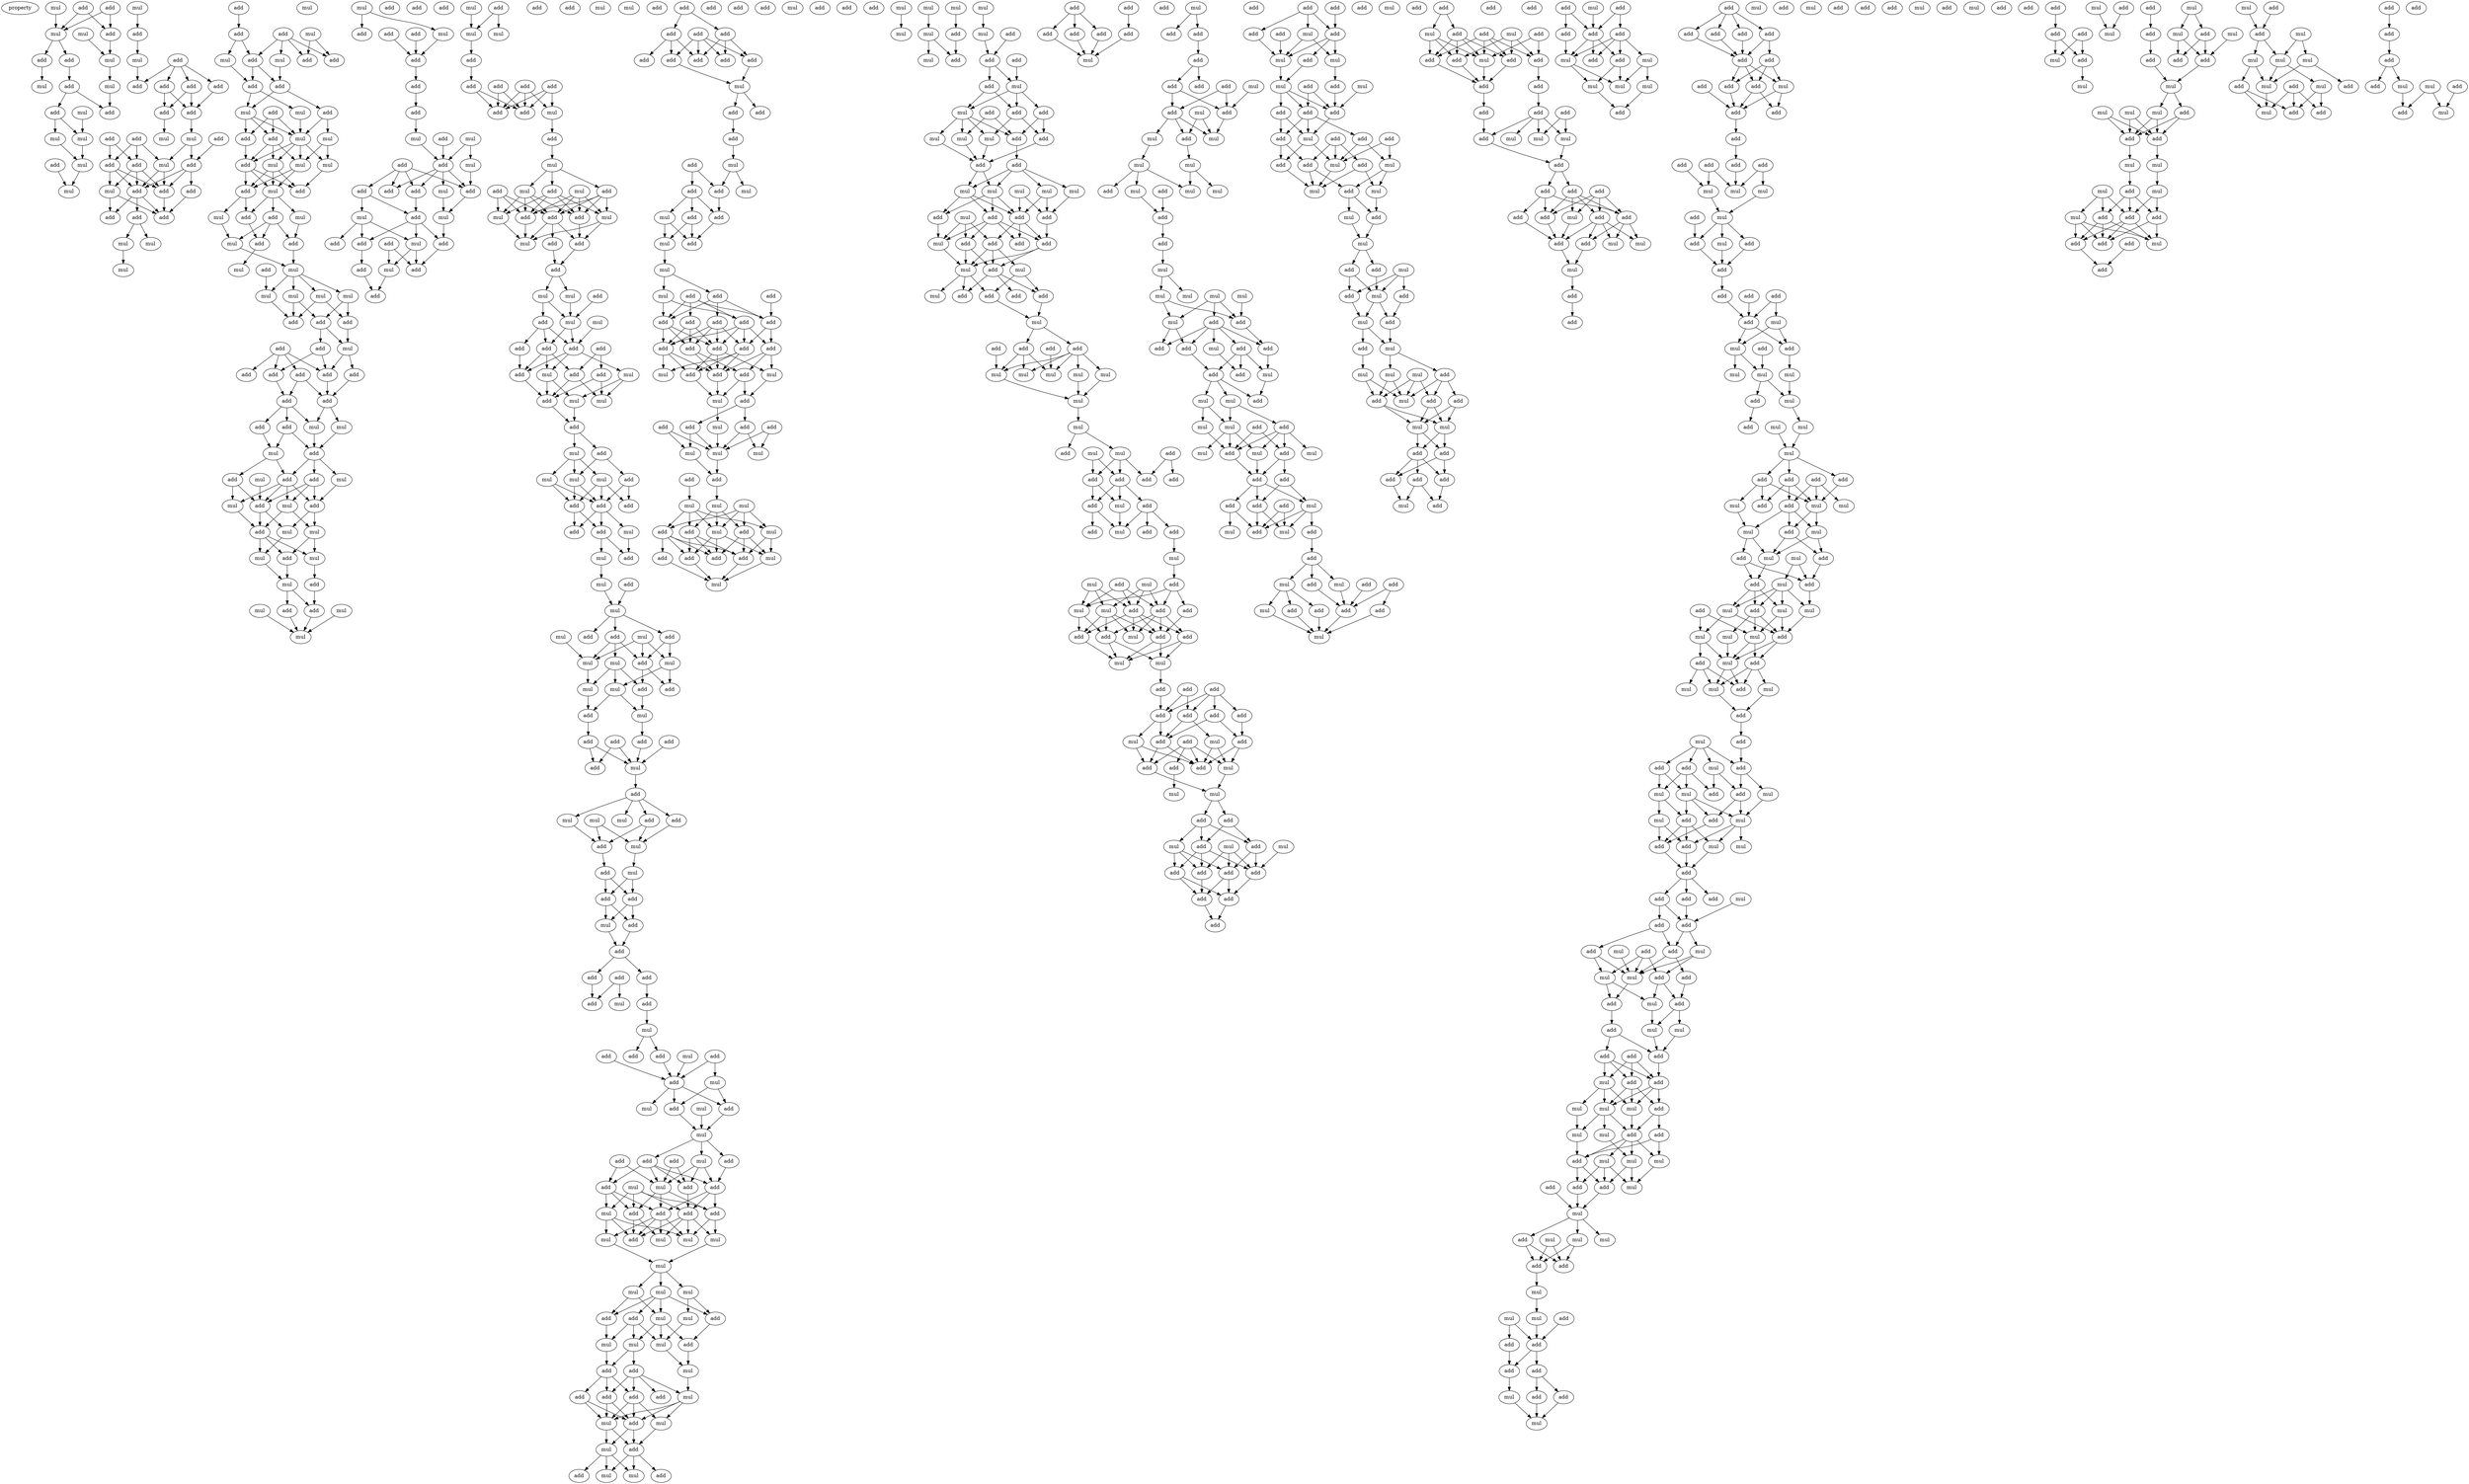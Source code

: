 digraph {
    node [fontcolor=black]
    property [mul=2,lf=1.5]
    0 [ label = add ];
    1 [ label = add ];
    2 [ label = mul ];
    3 [ label = mul ];
    4 [ label = add ];
    5 [ label = mul ];
    6 [ label = mul ];
    7 [ label = add ];
    8 [ label = add ];
    9 [ label = add ];
    10 [ label = mul ];
    11 [ label = mul ];
    12 [ label = add ];
    13 [ label = mul ];
    14 [ label = add ];
    15 [ label = mul ];
    16 [ label = mul ];
    17 [ label = add ];
    18 [ label = mul ];
    19 [ label = mul ];
    20 [ label = mul ];
    21 [ label = add ];
    22 [ label = add ];
    23 [ label = mul ];
    24 [ label = add ];
    25 [ label = add ];
    26 [ label = add ];
    27 [ label = add ];
    28 [ label = add ];
    29 [ label = add ];
    30 [ label = mul ];
    31 [ label = mul ];
    32 [ label = add ];
    33 [ label = add ];
    34 [ label = add ];
    35 [ label = add ];
    36 [ label = add ];
    37 [ label = mul ];
    38 [ label = add ];
    39 [ label = mul ];
    40 [ label = add ];
    41 [ label = add ];
    42 [ label = add ];
    43 [ label = add ];
    44 [ label = add ];
    45 [ label = add ];
    46 [ label = mul ];
    47 [ label = mul ];
    48 [ label = mul ];
    49 [ label = add ];
    50 [ label = add ];
    51 [ label = add ];
    52 [ label = mul ];
    53 [ label = mul ];
    54 [ label = add ];
    55 [ label = add ];
    56 [ label = mul ];
    57 [ label = add ];
    58 [ label = add ];
    59 [ label = add ];
    60 [ label = mul ];
    61 [ label = add ];
    62 [ label = mul ];
    63 [ label = add ];
    64 [ label = mul ];
    65 [ label = add ];
    66 [ label = add ];
    67 [ label = mul ];
    68 [ label = mul ];
    69 [ label = mul ];
    70 [ label = mul ];
    71 [ label = add ];
    72 [ label = mul ];
    73 [ label = add ];
    74 [ label = add ];
    75 [ label = mul ];
    76 [ label = add ];
    77 [ label = mul ];
    78 [ label = add ];
    79 [ label = add ];
    80 [ label = mul ];
    81 [ label = add ];
    82 [ label = add ];
    83 [ label = mul ];
    84 [ label = mul ];
    85 [ label = mul ];
    86 [ label = mul ];
    87 [ label = mul ];
    88 [ label = mul ];
    89 [ label = add ];
    90 [ label = add ];
    91 [ label = add ];
    92 [ label = add ];
    93 [ label = mul ];
    94 [ label = add ];
    95 [ label = add ];
    96 [ label = add ];
    97 [ label = add ];
    98 [ label = add ];
    99 [ label = add ];
    100 [ label = add ];
    101 [ label = add ];
    102 [ label = add ];
    103 [ label = mul ];
    104 [ label = add ];
    105 [ label = mul ];
    106 [ label = add ];
    107 [ label = mul ];
    108 [ label = add ];
    109 [ label = mul ];
    110 [ label = add ];
    111 [ label = add ];
    112 [ label = mul ];
    113 [ label = mul ];
    114 [ label = add ];
    115 [ label = add ];
    116 [ label = mul ];
    117 [ label = add ];
    118 [ label = mul ];
    119 [ label = mul ];
    120 [ label = add ];
    121 [ label = mul ];
    122 [ label = mul ];
    123 [ label = mul ];
    124 [ label = add ];
    125 [ label = mul ];
    126 [ label = add ];
    127 [ label = add ];
    128 [ label = mul ];
    129 [ label = mul ];
    130 [ label = mul ];
    131 [ label = mul ];
    132 [ label = add ];
    133 [ label = add ];
    134 [ label = add ];
    135 [ label = mul ];
    136 [ label = add ];
    137 [ label = add ];
    138 [ label = add ];
    139 [ label = add ];
    140 [ label = add ];
    141 [ label = add ];
    142 [ label = add ];
    143 [ label = mul ];
    144 [ label = mul ];
    145 [ label = mul ];
    146 [ label = add ];
    147 [ label = add ];
    148 [ label = add ];
    149 [ label = add ];
    150 [ label = mul ];
    151 [ label = add ];
    152 [ label = add ];
    153 [ label = mul ];
    154 [ label = mul ];
    155 [ label = add ];
    156 [ label = add ];
    157 [ label = mul ];
    158 [ label = add ];
    159 [ label = add ];
    160 [ label = add ];
    161 [ label = mul ];
    162 [ label = add ];
    163 [ label = add ];
    164 [ label = add ];
    165 [ label = mul ];
    166 [ label = add ];
    167 [ label = mul ];
    168 [ label = mul ];
    169 [ label = add ];
    170 [ label = add ];
    171 [ label = add ];
    172 [ label = add ];
    173 [ label = add ];
    174 [ label = mul ];
    175 [ label = add ];
    176 [ label = add ];
    177 [ label = add ];
    178 [ label = mul ];
    179 [ label = mul ];
    180 [ label = add ];
    181 [ label = add ];
    182 [ label = mul ];
    183 [ label = add ];
    184 [ label = add ];
    185 [ label = mul ];
    186 [ label = add ];
    187 [ label = mul ];
    188 [ label = add ];
    189 [ label = mul ];
    190 [ label = add ];
    191 [ label = add ];
    192 [ label = add ];
    193 [ label = mul ];
    194 [ label = mul ];
    195 [ label = add ];
    196 [ label = mul ];
    197 [ label = mul ];
    198 [ label = add ];
    199 [ label = add ];
    200 [ label = add ];
    201 [ label = add ];
    202 [ label = add ];
    203 [ label = mul ];
    204 [ label = mul ];
    205 [ label = add ];
    206 [ label = add ];
    207 [ label = add ];
    208 [ label = mul ];
    209 [ label = mul ];
    210 [ label = add ];
    211 [ label = add ];
    212 [ label = mul ];
    213 [ label = add ];
    214 [ label = mul ];
    215 [ label = mul ];
    216 [ label = mul ];
    217 [ label = add ];
    218 [ label = add ];
    219 [ label = add ];
    220 [ label = add ];
    221 [ label = add ];
    222 [ label = mul ];
    223 [ label = add ];
    224 [ label = add ];
    225 [ label = mul ];
    226 [ label = mul ];
    227 [ label = add ];
    228 [ label = mul ];
    229 [ label = add ];
    230 [ label = mul ];
    231 [ label = mul ];
    232 [ label = add ];
    233 [ label = add ];
    234 [ label = mul ];
    235 [ label = mul ];
    236 [ label = mul ];
    237 [ label = add ];
    238 [ label = mul ];
    239 [ label = add ];
    240 [ label = mul ];
    241 [ label = add ];
    242 [ label = add ];
    243 [ label = mul ];
    244 [ label = add ];
    245 [ label = add ];
    246 [ label = add ];
    247 [ label = add ];
    248 [ label = add ];
    249 [ label = add ];
    250 [ label = add ];
    251 [ label = mul ];
    252 [ label = add ];
    253 [ label = add ];
    254 [ label = mul ];
    255 [ label = mul ];
    256 [ label = add ];
    257 [ label = mul ];
    258 [ label = mul ];
    259 [ label = add ];
    260 [ label = mul ];
    261 [ label = add ];
    262 [ label = mul ];
    263 [ label = add ];
    264 [ label = add ];
    265 [ label = mul ];
    266 [ label = mul ];
    267 [ label = add ];
    268 [ label = add ];
    269 [ label = add ];
    270 [ label = add ];
    271 [ label = add ];
    272 [ label = add ];
    273 [ label = add ];
    274 [ label = add ];
    275 [ label = mul ];
    276 [ label = mul ];
    277 [ label = add ];
    278 [ label = add ];
    279 [ label = mul ];
    280 [ label = add ];
    281 [ label = add ];
    282 [ label = add ];
    283 [ label = mul ];
    284 [ label = add ];
    285 [ label = add ];
    286 [ label = mul ];
    287 [ label = mul ];
    288 [ label = mul ];
    289 [ label = mul ];
    290 [ label = add ];
    291 [ label = add ];
    292 [ label = add ];
    293 [ label = add ];
    294 [ label = mul ];
    295 [ label = add ];
    296 [ label = add ];
    297 [ label = mul ];
    298 [ label = add ];
    299 [ label = add ];
    300 [ label = mul ];
    301 [ label = add ];
    302 [ label = add ];
    303 [ label = add ];
    304 [ label = mul ];
    305 [ label = add ];
    306 [ label = mul ];
    307 [ label = mul ];
    308 [ label = mul ];
    309 [ label = mul ];
    310 [ label = mul ];
    311 [ label = mul ];
    312 [ label = mul ];
    313 [ label = add ];
    314 [ label = mul ];
    315 [ label = add ];
    316 [ label = add ];
    317 [ label = mul ];
    318 [ label = mul ];
    319 [ label = mul ];
    320 [ label = add ];
    321 [ label = mul ];
    322 [ label = add ];
    323 [ label = mul ];
    324 [ label = add ];
    325 [ label = mul ];
    326 [ label = add ];
    327 [ label = add ];
    328 [ label = add ];
    329 [ label = add ];
    330 [ label = mul ];
    331 [ label = mul ];
    332 [ label = add ];
    333 [ label = mul ];
    334 [ label = add ];
    335 [ label = add ];
    336 [ label = add ];
    337 [ label = mul ];
    338 [ label = mul ];
    339 [ label = add ];
    340 [ label = add ];
    341 [ label = add ];
    342 [ label = add ];
    343 [ label = add ];
    344 [ label = add ];
    345 [ label = add ];
    346 [ label = add ];
    347 [ label = add ];
    348 [ label = mul ];
    349 [ label = add ];
    350 [ label = add ];
    351 [ label = add ];
    352 [ label = add ];
    353 [ label = add ];
    354 [ label = add ];
    355 [ label = add ];
    356 [ label = mul ];
    357 [ label = mul ];
    358 [ label = add ];
    359 [ label = add ];
    360 [ label = mul ];
    361 [ label = mul ];
    362 [ label = add ];
    363 [ label = add ];
    364 [ label = add ];
    365 [ label = mul ];
    366 [ label = mul ];
    367 [ label = add ];
    368 [ label = add ];
    369 [ label = add ];
    370 [ label = mul ];
    371 [ label = add ];
    372 [ label = add ];
    373 [ label = add ];
    374 [ label = add ];
    375 [ label = add ];
    376 [ label = add ];
    377 [ label = add ];
    378 [ label = add ];
    379 [ label = add ];
    380 [ label = add ];
    381 [ label = add ];
    382 [ label = add ];
    383 [ label = add ];
    384 [ label = add ];
    385 [ label = mul ];
    386 [ label = mul ];
    387 [ label = add ];
    388 [ label = mul ];
    389 [ label = add ];
    390 [ label = add ];
    391 [ label = add ];
    392 [ label = add ];
    393 [ label = mul ];
    394 [ label = mul ];
    395 [ label = mul ];
    396 [ label = mul ];
    397 [ label = add ];
    398 [ label = add ];
    399 [ label = mul ];
    400 [ label = mul ];
    401 [ label = mul ];
    402 [ label = mul ];
    403 [ label = mul ];
    404 [ label = add ];
    405 [ label = add ];
    406 [ label = add ];
    407 [ label = add ];
    408 [ label = mul ];
    409 [ label = add ];
    410 [ label = add ];
    411 [ label = add ];
    412 [ label = mul ];
    413 [ label = add ];
    414 [ label = add ];
    415 [ label = mul ];
    416 [ label = mul ];
    417 [ label = mul ];
    418 [ label = mul ];
    419 [ label = add ];
    420 [ label = mul ];
    421 [ label = mul ];
    422 [ label = mul ];
    423 [ label = add ];
    424 [ label = mul ];
    425 [ label = add ];
    426 [ label = add ];
    427 [ label = add ];
    428 [ label = add ];
    429 [ label = mul ];
    430 [ label = add ];
    431 [ label = mul ];
    432 [ label = add ];
    433 [ label = add ];
    434 [ label = mul ];
    435 [ label = mul ];
    436 [ label = add ];
    437 [ label = mul ];
    438 [ label = add ];
    439 [ label = add ];
    440 [ label = add ];
    441 [ label = mul ];
    442 [ label = mul ];
    443 [ label = mul ];
    444 [ label = mul ];
    445 [ label = mul ];
    446 [ label = add ];
    447 [ label = add ];
    448 [ label = mul ];
    449 [ label = add ];
    450 [ label = add ];
    451 [ label = add ];
    452 [ label = add ];
    453 [ label = mul ];
    454 [ label = add ];
    455 [ label = add ];
    456 [ label = mul ];
    457 [ label = add ];
    458 [ label = mul ];
    459 [ label = mul ];
    460 [ label = add ];
    461 [ label = add ];
    462 [ label = add ];
    463 [ label = add ];
    464 [ label = mul ];
    465 [ label = add ];
    466 [ label = add ];
    467 [ label = add ];
    468 [ label = add ];
    469 [ label = mul ];
    470 [ label = mul ];
    471 [ label = mul ];
    472 [ label = mul ];
    473 [ label = mul ];
    474 [ label = mul ];
    475 [ label = mul ];
    476 [ label = add ];
    477 [ label = add ];
    478 [ label = mul ];
    479 [ label = mul ];
    480 [ label = add ];
    481 [ label = add ];
    482 [ label = add ];
    483 [ label = add ];
    484 [ label = mul ];
    485 [ label = add ];
    486 [ label = add ];
    487 [ label = mul ];
    488 [ label = add ];
    489 [ label = add ];
    490 [ label = add ];
    491 [ label = mul ];
    492 [ label = mul ];
    493 [ label = add ];
    494 [ label = mul ];
    495 [ label = add ];
    496 [ label = mul ];
    497 [ label = add ];
    498 [ label = add ];
    499 [ label = add ];
    500 [ label = mul ];
    501 [ label = mul ];
    502 [ label = add ];
    503 [ label = add ];
    504 [ label = add ];
    505 [ label = add ];
    506 [ label = mul ];
    507 [ label = mul ];
    508 [ label = add ];
    509 [ label = add ];
    510 [ label = add ];
    511 [ label = add ];
    512 [ label = add ];
    513 [ label = add ];
    514 [ label = add ];
    515 [ label = mul ];
    516 [ label = mul ];
    517 [ label = add ];
    518 [ label = add ];
    519 [ label = add ];
    520 [ label = add ];
    521 [ label = add ];
    522 [ label = mul ];
    523 [ label = add ];
    524 [ label = mul ];
    525 [ label = mul ];
    526 [ label = add ];
    527 [ label = add ];
    528 [ label = add ];
    529 [ label = mul ];
    530 [ label = mul ];
    531 [ label = add ];
    532 [ label = mul ];
    533 [ label = add ];
    534 [ label = add ];
    535 [ label = add ];
    536 [ label = add ];
    537 [ label = add ];
    538 [ label = add ];
    539 [ label = add ];
    540 [ label = add ];
    541 [ label = add ];
    542 [ label = add ];
    543 [ label = add ];
    544 [ label = add ];
    545 [ label = add ];
    546 [ label = add ];
    547 [ label = mul ];
    548 [ label = mul ];
    549 [ label = add ];
    550 [ label = add ];
    551 [ label = add ];
    552 [ label = add ];
    553 [ label = add ];
    554 [ label = mul ];
    555 [ label = add ];
    556 [ label = add ];
    557 [ label = add ];
    558 [ label = add ];
    559 [ label = mul ];
    560 [ label = add ];
    561 [ label = mul ];
    562 [ label = mul ];
    563 [ label = mul ];
    564 [ label = mul ];
    565 [ label = add ];
    566 [ label = mul ];
    567 [ label = mul ];
    568 [ label = add ];
    569 [ label = mul ];
    570 [ label = add ];
    571 [ label = add ];
    572 [ label = mul ];
    573 [ label = mul ];
    574 [ label = mul ];
    575 [ label = mul ];
    576 [ label = mul ];
    577 [ label = add ];
    578 [ label = mul ];
    579 [ label = add ];
    580 [ label = add ];
    581 [ label = mul ];
    582 [ label = add ];
    583 [ label = add ];
    584 [ label = add ];
    585 [ label = mul ];
    586 [ label = add ];
    587 [ label = add ];
    588 [ label = mul ];
    589 [ label = mul ];
    590 [ label = add ];
    591 [ label = mul ];
    592 [ label = mul ];
    593 [ label = add ];
    594 [ label = add ];
    595 [ label = mul ];
    596 [ label = mul ];
    597 [ label = mul ];
    598 [ label = add ];
    599 [ label = add ];
    600 [ label = add ];
    601 [ label = add ];
    602 [ label = add ];
    603 [ label = add ];
    604 [ label = mul ];
    605 [ label = add ];
    606 [ label = add ];
    607 [ label = add ];
    608 [ label = mul ];
    609 [ label = mul ];
    610 [ label = add ];
    611 [ label = add ];
    612 [ label = add ];
    613 [ label = add ];
    614 [ label = mul ];
    615 [ label = mul ];
    616 [ label = add ];
    617 [ label = mul ];
    618 [ label = add ];
    619 [ label = add ];
    620 [ label = add ];
    621 [ label = mul ];
    622 [ label = add ];
    623 [ label = add ];
    624 [ label = mul ];
    625 [ label = add ];
    626 [ label = add ];
    627 [ label = add ];
    628 [ label = mul ];
    629 [ label = add ];
    630 [ label = mul ];
    631 [ label = mul ];
    632 [ label = mul ];
    633 [ label = add ];
    634 [ label = add ];
    635 [ label = add ];
    636 [ label = add ];
    637 [ label = add ];
    638 [ label = mul ];
    639 [ label = add ];
    640 [ label = add ];
    641 [ label = add ];
    642 [ label = add ];
    643 [ label = add ];
    644 [ label = add ];
    645 [ label = mul ];
    646 [ label = mul ];
    647 [ label = add ];
    648 [ label = mul ];
    649 [ label = mul ];
    650 [ label = add ];
    651 [ label = add ];
    652 [ label = mul ];
    653 [ label = add ];
    654 [ label = mul ];
    655 [ label = mul ];
    656 [ label = add ];
    657 [ label = add ];
    658 [ label = mul ];
    659 [ label = add ];
    660 [ label = add ];
    661 [ label = mul ];
    662 [ label = add ];
    663 [ label = mul ];
    664 [ label = add ];
    665 [ label = mul ];
    666 [ label = add ];
    667 [ label = mul ];
    668 [ label = mul ];
    669 [ label = add ];
    670 [ label = add ];
    671 [ label = mul ];
    672 [ label = add ];
    673 [ label = mul ];
    674 [ label = mul ];
    675 [ label = mul ];
    676 [ label = add ];
    677 [ label = add ];
    678 [ label = add ];
    679 [ label = add ];
    680 [ label = add ];
    681 [ label = add ];
    682 [ label = mul ];
    683 [ label = add ];
    684 [ label = add ];
    685 [ label = add ];
    686 [ label = mul ];
    687 [ label = add ];
    688 [ label = mul ];
    689 [ label = add ];
    690 [ label = add ];
    691 [ label = add ];
    692 [ label = mul ];
    693 [ label = add ];
    694 [ label = add ];
    695 [ label = add ];
    696 [ label = add ];
    697 [ label = add ];
    698 [ label = add ];
    699 [ label = add ];
    700 [ label = add ];
    701 [ label = mul ];
    702 [ label = mul ];
    703 [ label = add ];
    704 [ label = mul ];
    705 [ label = add ];
    706 [ label = add ];
    707 [ label = add ];
    708 [ label = add ];
    709 [ label = mul ];
    710 [ label = add ];
    711 [ label = add ];
    712 [ label = add ];
    713 [ label = add ];
    714 [ label = add ];
    715 [ label = add ];
    716 [ label = mul ];
    717 [ label = mul ];
    718 [ label = add ];
    719 [ label = mul ];
    720 [ label = add ];
    721 [ label = add ];
    722 [ label = add ];
    723 [ label = add ];
    724 [ label = mul ];
    725 [ label = add ];
    726 [ label = add ];
    727 [ label = add ];
    728 [ label = add ];
    729 [ label = add ];
    730 [ label = mul ];
    731 [ label = mul ];
    732 [ label = mul ];
    733 [ label = mul ];
    734 [ label = mul ];
    735 [ label = add ];
    736 [ label = add ];
    737 [ label = add ];
    738 [ label = add ];
    739 [ label = add ];
    740 [ label = add ];
    741 [ label = add ];
    742 [ label = add ];
    743 [ label = mul ];
    744 [ label = add ];
    745 [ label = add ];
    746 [ label = add ];
    747 [ label = add ];
    748 [ label = add ];
    749 [ label = add ];
    750 [ label = add ];
    751 [ label = add ];
    752 [ label = add ];
    753 [ label = add ];
    754 [ label = mul ];
    755 [ label = mul ];
    756 [ label = mul ];
    757 [ label = mul ];
    758 [ label = mul ];
    759 [ label = add ];
    760 [ label = add ];
    761 [ label = mul ];
    762 [ label = add ];
    763 [ label = add ];
    764 [ label = add ];
    765 [ label = add ];
    766 [ label = add ];
    767 [ label = add ];
    768 [ label = add ];
    769 [ label = mul ];
    770 [ label = add ];
    771 [ label = mul ];
    772 [ label = add ];
    773 [ label = mul ];
    774 [ label = mul ];
    775 [ label = mul ];
    776 [ label = mul ];
    777 [ label = add ];
    778 [ label = mul ];
    779 [ label = mul ];
    780 [ label = add ];
    781 [ label = mul ];
    782 [ label = mul ];
    783 [ label = add ];
    784 [ label = add ];
    785 [ label = add ];
    786 [ label = add ];
    787 [ label = mul ];
    788 [ label = mul ];
    789 [ label = mul ];
    790 [ label = add ];
    791 [ label = add ];
    792 [ label = add ];
    793 [ label = mul ];
    794 [ label = mul ];
    795 [ label = mul ];
    796 [ label = add ];
    797 [ label = mul ];
    798 [ label = add ];
    799 [ label = add ];
    800 [ label = add ];
    801 [ label = mul ];
    802 [ label = add ];
    803 [ label = mul ];
    804 [ label = add ];
    805 [ label = mul ];
    806 [ label = add ];
    807 [ label = mul ];
    808 [ label = mul ];
    809 [ label = mul ];
    810 [ label = mul ];
    811 [ label = add ];
    812 [ label = mul ];
    813 [ label = add ];
    814 [ label = add ];
    815 [ label = mul ];
    816 [ label = add ];
    817 [ label = mul ];
    818 [ label = mul ];
    819 [ label = add ];
    820 [ label = add ];
    821 [ label = add ];
    822 [ label = mul ];
    823 [ label = mul ];
    824 [ label = add ];
    825 [ label = add ];
    826 [ label = add ];
    827 [ label = mul ];
    828 [ label = add ];
    829 [ label = mul ];
    830 [ label = add ];
    831 [ label = mul ];
    832 [ label = mul ];
    833 [ label = mul ];
    834 [ label = add ];
    835 [ label = add ];
    836 [ label = add ];
    837 [ label = mul ];
    838 [ label = add ];
    839 [ label = mul ];
    840 [ label = add ];
    841 [ label = add ];
    842 [ label = add ];
    843 [ label = add ];
    844 [ label = mul ];
    845 [ label = add ];
    846 [ label = add ];
    847 [ label = mul ];
    848 [ label = add ];
    849 [ label = mul ];
    850 [ label = add ];
    851 [ label = add ];
    852 [ label = mul ];
    853 [ label = add ];
    854 [ label = add ];
    855 [ label = mul ];
    856 [ label = mul ];
    857 [ label = add ];
    858 [ label = add ];
    859 [ label = mul ];
    860 [ label = mul ];
    861 [ label = add ];
    862 [ label = add ];
    863 [ label = add ];
    864 [ label = add ];
    865 [ label = add ];
    866 [ label = add ];
    867 [ label = mul ];
    868 [ label = mul ];
    869 [ label = mul ];
    870 [ label = add ];
    871 [ label = mul ];
    872 [ label = mul ];
    873 [ label = add ];
    874 [ label = add ];
    875 [ label = mul ];
    876 [ label = mul ];
    877 [ label = mul ];
    878 [ label = add ];
    879 [ label = mul ];
    880 [ label = add ];
    881 [ label = add ];
    882 [ label = mul ];
    883 [ label = add ];
    884 [ label = mul ];
    885 [ label = add ];
    886 [ label = mul ];
    887 [ label = add ];
    888 [ label = mul ];
    889 [ label = mul ];
    890 [ label = add ];
    891 [ label = add ];
    892 [ label = mul ];
    893 [ label = mul ];
    894 [ label = mul ];
    895 [ label = add ];
    896 [ label = mul ];
    897 [ label = add ];
    898 [ label = add ];
    899 [ label = add ];
    900 [ label = add ];
    901 [ label = mul ];
    902 [ label = add ];
    903 [ label = add ];
    904 [ label = mul ];
    905 [ label = add ];
    906 [ label = mul ];
    907 [ label = add ];
    908 [ label = add ];
    909 [ label = add ];
    910 [ label = add ];
    911 [ label = add ];
    912 [ label = mul ];
    913 [ label = add ];
    914 [ label = mul ];
    915 [ label = mul ];
    916 [ label = add ];
    917 [ label = mul ];
    918 [ label = add ];
    919 [ label = mul ];
    920 [ label = add ];
    921 [ label = add ];
    922 [ label = mul ];
    923 [ label = mul ];
    924 [ label = add ];
    925 [ label = add ];
    926 [ label = add ];
    927 [ label = mul ];
    928 [ label = mul ];
    929 [ label = add ];
    930 [ label = mul ];
    931 [ label = mul ];
    932 [ label = add ];
    933 [ label = add ];
    934 [ label = mul ];
    935 [ label = mul ];
    936 [ label = mul ];
    937 [ label = mul ];
    938 [ label = add ];
    939 [ label = mul ];
    940 [ label = add ];
    941 [ label = add ];
    942 [ label = add ];
    943 [ label = add ];
    944 [ label = mul ];
    945 [ label = add ];
    946 [ label = add ];
    947 [ label = add ];
    948 [ label = mul ];
    949 [ label = add ];
    950 [ label = mul ];
    951 [ label = add ];
    952 [ label = mul ];
    953 [ label = mul ];
    954 [ label = mul ];
    955 [ label = mul ];
    956 [ label = add ];
    957 [ label = add ];
    958 [ label = mul ];
    959 [ label = add ];
    960 [ label = add ];
    961 [ label = add ];
    962 [ label = add ];
    963 [ label = mul ];
    964 [ label = add ];
    965 [ label = add ];
    966 [ label = add ];
    967 [ label = add ];
    968 [ label = add ];
    969 [ label = mul ];
    970 [ label = mul ];
    971 [ label = add ];
    972 [ label = mul ];
    0 -> 3 [ name = 0 ];
    0 -> 4 [ name = 1 ];
    1 -> 3 [ name = 2 ];
    1 -> 4 [ name = 3 ];
    2 -> 3 [ name = 4 ];
    3 -> 7 [ name = 5 ];
    3 -> 8 [ name = 6 ];
    4 -> 6 [ name = 7 ];
    5 -> 6 [ name = 8 ];
    6 -> 11 [ name = 9 ];
    7 -> 9 [ name = 10 ];
    8 -> 10 [ name = 11 ];
    9 -> 12 [ name = 12 ];
    9 -> 14 [ name = 13 ];
    11 -> 12 [ name = 14 ];
    13 -> 15 [ name = 15 ];
    14 -> 15 [ name = 16 ];
    14 -> 16 [ name = 17 ];
    15 -> 18 [ name = 18 ];
    16 -> 18 [ name = 19 ];
    17 -> 19 [ name = 20 ];
    18 -> 19 [ name = 21 ];
    20 -> 21 [ name = 22 ];
    21 -> 23 [ name = 23 ];
    22 -> 24 [ name = 24 ];
    22 -> 25 [ name = 25 ];
    22 -> 26 [ name = 26 ];
    22 -> 27 [ name = 27 ];
    23 -> 26 [ name = 28 ];
    24 -> 28 [ name = 29 ];
    25 -> 28 [ name = 30 ];
    25 -> 29 [ name = 31 ];
    27 -> 28 [ name = 32 ];
    27 -> 29 [ name = 33 ];
    28 -> 31 [ name = 34 ];
    29 -> 30 [ name = 35 ];
    31 -> 37 [ name = 36 ];
    31 -> 38 [ name = 37 ];
    32 -> 35 [ name = 38 ];
    32 -> 36 [ name = 39 ];
    33 -> 35 [ name = 40 ];
    33 -> 36 [ name = 41 ];
    33 -> 37 [ name = 42 ];
    34 -> 38 [ name = 43 ];
    35 -> 39 [ name = 44 ];
    35 -> 40 [ name = 45 ];
    35 -> 41 [ name = 46 ];
    36 -> 39 [ name = 47 ];
    36 -> 40 [ name = 48 ];
    36 -> 41 [ name = 49 ];
    37 -> 40 [ name = 50 ];
    37 -> 41 [ name = 51 ];
    38 -> 40 [ name = 52 ];
    38 -> 41 [ name = 53 ];
    38 -> 42 [ name = 54 ];
    39 -> 43 [ name = 55 ];
    39 -> 44 [ name = 56 ];
    40 -> 44 [ name = 57 ];
    41 -> 43 [ name = 58 ];
    41 -> 44 [ name = 59 ];
    41 -> 45 [ name = 60 ];
    42 -> 44 [ name = 61 ];
    45 -> 46 [ name = 62 ];
    45 -> 47 [ name = 63 ];
    46 -> 48 [ name = 64 ];
    49 -> 50 [ name = 65 ];
    50 -> 54 [ name = 66 ];
    50 -> 56 [ name = 67 ];
    51 -> 53 [ name = 68 ];
    51 -> 54 [ name = 69 ];
    51 -> 55 [ name = 70 ];
    51 -> 57 [ name = 71 ];
    52 -> 55 [ name = 72 ];
    52 -> 57 [ name = 73 ];
    53 -> 58 [ name = 74 ];
    54 -> 58 [ name = 75 ];
    54 -> 59 [ name = 76 ];
    56 -> 59 [ name = 77 ];
    58 -> 60 [ name = 78 ];
    58 -> 61 [ name = 79 ];
    59 -> 60 [ name = 80 ];
    59 -> 62 [ name = 81 ];
    60 -> 65 [ name = 82 ];
    60 -> 66 [ name = 83 ];
    60 -> 67 [ name = 84 ];
    61 -> 64 [ name = 85 ];
    61 -> 67 [ name = 86 ];
    62 -> 67 [ name = 87 ];
    63 -> 65 [ name = 88 ];
    63 -> 66 [ name = 89 ];
    63 -> 67 [ name = 90 ];
    64 -> 69 [ name = 91 ];
    64 -> 70 [ name = 92 ];
    65 -> 68 [ name = 93 ];
    65 -> 69 [ name = 94 ];
    65 -> 71 [ name = 95 ];
    66 -> 71 [ name = 96 ];
    67 -> 68 [ name = 97 ];
    67 -> 69 [ name = 98 ];
    67 -> 70 [ name = 99 ];
    67 -> 71 [ name = 100 ];
    68 -> 72 [ name = 101 ];
    68 -> 73 [ name = 102 ];
    68 -> 74 [ name = 103 ];
    69 -> 72 [ name = 104 ];
    69 -> 73 [ name = 105 ];
    70 -> 74 [ name = 106 ];
    71 -> 72 [ name = 107 ];
    71 -> 73 [ name = 108 ];
    71 -> 74 [ name = 109 ];
    72 -> 75 [ name = 110 ];
    72 -> 76 [ name = 111 ];
    72 -> 78 [ name = 112 ];
    73 -> 76 [ name = 113 ];
    73 -> 77 [ name = 114 ];
    75 -> 81 [ name = 115 ];
    76 -> 79 [ name = 116 ];
    77 -> 80 [ name = 117 ];
    78 -> 79 [ name = 118 ];
    78 -> 80 [ name = 119 ];
    78 -> 81 [ name = 120 ];
    79 -> 84 [ name = 121 ];
    80 -> 83 [ name = 122 ];
    81 -> 83 [ name = 123 ];
    82 -> 88 [ name = 124 ];
    83 -> 85 [ name = 125 ];
    83 -> 86 [ name = 126 ];
    83 -> 87 [ name = 127 ];
    83 -> 88 [ name = 128 ];
    85 -> 90 [ name = 129 ];
    85 -> 91 [ name = 130 ];
    86 -> 89 [ name = 131 ];
    86 -> 90 [ name = 132 ];
    87 -> 89 [ name = 133 ];
    87 -> 91 [ name = 134 ];
    88 -> 91 [ name = 135 ];
    89 -> 93 [ name = 136 ];
    90 -> 93 [ name = 137 ];
    90 -> 94 [ name = 138 ];
    92 -> 95 [ name = 139 ];
    92 -> 96 [ name = 140 ];
    92 -> 97 [ name = 141 ];
    92 -> 98 [ name = 142 ];
    93 -> 98 [ name = 143 ];
    93 -> 99 [ name = 144 ];
    94 -> 96 [ name = 145 ];
    94 -> 98 [ name = 146 ];
    95 -> 100 [ name = 147 ];
    95 -> 101 [ name = 148 ];
    96 -> 100 [ name = 149 ];
    98 -> 101 [ name = 150 ];
    99 -> 101 [ name = 151 ];
    100 -> 102 [ name = 152 ];
    100 -> 103 [ name = 153 ];
    100 -> 104 [ name = 154 ];
    101 -> 103 [ name = 155 ];
    101 -> 105 [ name = 156 ];
    102 -> 106 [ name = 157 ];
    102 -> 107 [ name = 158 ];
    103 -> 106 [ name = 159 ];
    104 -> 107 [ name = 160 ];
    105 -> 106 [ name = 161 ];
    106 -> 110 [ name = 162 ];
    106 -> 111 [ name = 163 ];
    106 -> 112 [ name = 164 ];
    107 -> 108 [ name = 165 ];
    107 -> 110 [ name = 166 ];
    108 -> 113 [ name = 167 ];
    108 -> 114 [ name = 168 ];
    109 -> 114 [ name = 169 ];
    110 -> 113 [ name = 170 ];
    110 -> 114 [ name = 171 ];
    110 -> 115 [ name = 172 ];
    110 -> 116 [ name = 173 ];
    111 -> 114 [ name = 174 ];
    111 -> 115 [ name = 175 ];
    111 -> 116 [ name = 176 ];
    112 -> 115 [ name = 177 ];
    113 -> 117 [ name = 178 ];
    114 -> 117 [ name = 179 ];
    114 -> 118 [ name = 180 ];
    115 -> 118 [ name = 181 ];
    115 -> 119 [ name = 182 ];
    116 -> 117 [ name = 183 ];
    116 -> 119 [ name = 184 ];
    117 -> 120 [ name = 185 ];
    117 -> 121 [ name = 186 ];
    117 -> 122 [ name = 187 ];
    118 -> 121 [ name = 188 ];
    119 -> 120 [ name = 189 ];
    119 -> 122 [ name = 190 ];
    120 -> 123 [ name = 191 ];
    121 -> 123 [ name = 192 ];
    122 -> 124 [ name = 193 ];
    123 -> 126 [ name = 194 ];
    123 -> 127 [ name = 195 ];
    124 -> 127 [ name = 196 ];
    125 -> 129 [ name = 197 ];
    126 -> 129 [ name = 198 ];
    127 -> 129 [ name = 199 ];
    128 -> 129 [ name = 200 ];
    131 -> 133 [ name = 201 ];
    131 -> 135 [ name = 202 ];
    132 -> 137 [ name = 203 ];
    134 -> 137 [ name = 204 ];
    135 -> 137 [ name = 205 ];
    137 -> 138 [ name = 206 ];
    138 -> 140 [ name = 207 ];
    140 -> 144 [ name = 208 ];
    142 -> 147 [ name = 209 ];
    143 -> 145 [ name = 210 ];
    143 -> 147 [ name = 211 ];
    144 -> 147 [ name = 212 ];
    145 -> 149 [ name = 213 ];
    146 -> 148 [ name = 214 ];
    146 -> 149 [ name = 215 ];
    146 -> 151 [ name = 216 ];
    146 -> 152 [ name = 217 ];
    147 -> 149 [ name = 218 ];
    147 -> 150 [ name = 219 ];
    147 -> 151 [ name = 220 ];
    147 -> 152 [ name = 221 ];
    148 -> 153 [ name = 222 ];
    148 -> 155 [ name = 223 ];
    149 -> 154 [ name = 224 ];
    150 -> 154 [ name = 225 ];
    152 -> 155 [ name = 226 ];
    153 -> 157 [ name = 227 ];
    153 -> 158 [ name = 228 ];
    153 -> 159 [ name = 229 ];
    154 -> 160 [ name = 230 ];
    155 -> 157 [ name = 231 ];
    155 -> 158 [ name = 232 ];
    155 -> 160 [ name = 233 ];
    156 -> 161 [ name = 234 ];
    156 -> 162 [ name = 235 ];
    157 -> 161 [ name = 236 ];
    157 -> 162 [ name = 237 ];
    158 -> 163 [ name = 238 ];
    160 -> 162 [ name = 239 ];
    161 -> 164 [ name = 240 ];
    163 -> 164 [ name = 241 ];
    165 -> 167 [ name = 242 ];
    166 -> 167 [ name = 243 ];
    166 -> 168 [ name = 244 ];
    167 -> 169 [ name = 245 ];
    169 -> 170 [ name = 246 ];
    170 -> 175 [ name = 247 ];
    170 -> 176 [ name = 248 ];
    171 -> 175 [ name = 249 ];
    171 -> 176 [ name = 250 ];
    172 -> 174 [ name = 251 ];
    172 -> 175 [ name = 252 ];
    172 -> 176 [ name = 253 ];
    173 -> 174 [ name = 254 ];
    173 -> 175 [ name = 255 ];
    173 -> 176 [ name = 256 ];
    174 -> 177 [ name = 257 ];
    177 -> 178 [ name = 258 ];
    178 -> 179 [ name = 259 ];
    178 -> 180 [ name = 260 ];
    178 -> 181 [ name = 261 ];
    179 -> 184 [ name = 262 ];
    179 -> 185 [ name = 263 ];
    179 -> 186 [ name = 264 ];
    179 -> 188 [ name = 265 ];
    180 -> 184 [ name = 266 ];
    180 -> 186 [ name = 267 ];
    180 -> 187 [ name = 268 ];
    180 -> 188 [ name = 269 ];
    181 -> 184 [ name = 270 ];
    181 -> 185 [ name = 271 ];
    181 -> 186 [ name = 272 ];
    181 -> 187 [ name = 273 ];
    182 -> 184 [ name = 274 ];
    182 -> 186 [ name = 275 ];
    182 -> 187 [ name = 276 ];
    182 -> 188 [ name = 277 ];
    183 -> 184 [ name = 278 ];
    183 -> 185 [ name = 279 ];
    183 -> 188 [ name = 280 ];
    184 -> 189 [ name = 281 ];
    185 -> 189 [ name = 282 ];
    186 -> 191 [ name = 283 ];
    187 -> 189 [ name = 284 ];
    187 -> 191 [ name = 285 ];
    188 -> 189 [ name = 286 ];
    188 -> 190 [ name = 287 ];
    188 -> 191 [ name = 288 ];
    190 -> 192 [ name = 289 ];
    191 -> 192 [ name = 290 ];
    192 -> 193 [ name = 291 ];
    192 -> 194 [ name = 292 ];
    193 -> 197 [ name = 293 ];
    194 -> 197 [ name = 294 ];
    194 -> 198 [ name = 295 ];
    195 -> 197 [ name = 296 ];
    196 -> 199 [ name = 297 ];
    197 -> 199 [ name = 298 ];
    197 -> 202 [ name = 299 ];
    198 -> 199 [ name = 300 ];
    198 -> 201 [ name = 301 ];
    198 -> 202 [ name = 302 ];
    199 -> 203 [ name = 303 ];
    199 -> 204 [ name = 304 ];
    199 -> 207 [ name = 305 ];
    200 -> 205 [ name = 306 ];
    200 -> 206 [ name = 307 ];
    201 -> 207 [ name = 308 ];
    202 -> 203 [ name = 309 ];
    202 -> 206 [ name = 310 ];
    202 -> 207 [ name = 311 ];
    203 -> 209 [ name = 312 ];
    203 -> 210 [ name = 313 ];
    204 -> 208 [ name = 314 ];
    204 -> 209 [ name = 315 ];
    205 -> 208 [ name = 316 ];
    205 -> 210 [ name = 317 ];
    206 -> 208 [ name = 318 ];
    206 -> 210 [ name = 319 ];
    207 -> 210 [ name = 320 ];
    209 -> 211 [ name = 321 ];
    210 -> 211 [ name = 322 ];
    211 -> 212 [ name = 323 ];
    211 -> 213 [ name = 324 ];
    212 -> 214 [ name = 325 ];
    212 -> 215 [ name = 326 ];
    212 -> 216 [ name = 327 ];
    213 -> 215 [ name = 328 ];
    213 -> 217 [ name = 329 ];
    214 -> 218 [ name = 330 ];
    214 -> 219 [ name = 331 ];
    214 -> 220 [ name = 332 ];
    215 -> 218 [ name = 333 ];
    215 -> 219 [ name = 334 ];
    216 -> 218 [ name = 335 ];
    216 -> 219 [ name = 336 ];
    217 -> 218 [ name = 337 ];
    217 -> 220 [ name = 338 ];
    218 -> 221 [ name = 339 ];
    218 -> 222 [ name = 340 ];
    218 -> 223 [ name = 341 ];
    219 -> 221 [ name = 342 ];
    219 -> 223 [ name = 343 ];
    221 -> 224 [ name = 344 ];
    221 -> 225 [ name = 345 ];
    222 -> 224 [ name = 346 ];
    225 -> 226 [ name = 347 ];
    226 -> 228 [ name = 348 ];
    227 -> 228 [ name = 349 ];
    228 -> 229 [ name = 350 ];
    228 -> 232 [ name = 351 ];
    228 -> 233 [ name = 352 ];
    230 -> 236 [ name = 353 ];
    231 -> 234 [ name = 354 ];
    231 -> 236 [ name = 355 ];
    231 -> 237 [ name = 356 ];
    232 -> 234 [ name = 357 ];
    232 -> 237 [ name = 358 ];
    233 -> 235 [ name = 359 ];
    233 -> 236 [ name = 360 ];
    233 -> 237 [ name = 361 ];
    234 -> 238 [ name = 362 ];
    234 -> 239 [ name = 363 ];
    235 -> 238 [ name = 364 ];
    235 -> 240 [ name = 365 ];
    235 -> 241 [ name = 366 ];
    236 -> 240 [ name = 367 ];
    237 -> 239 [ name = 368 ];
    237 -> 241 [ name = 369 ];
    238 -> 242 [ name = 370 ];
    238 -> 243 [ name = 371 ];
    240 -> 242 [ name = 372 ];
    241 -> 243 [ name = 373 ];
    242 -> 248 [ name = 374 ];
    243 -> 246 [ name = 375 ];
    244 -> 250 [ name = 376 ];
    244 -> 251 [ name = 377 ];
    245 -> 251 [ name = 378 ];
    246 -> 251 [ name = 379 ];
    248 -> 250 [ name = 380 ];
    248 -> 251 [ name = 381 ];
    251 -> 252 [ name = 382 ];
    252 -> 253 [ name = 383 ];
    252 -> 255 [ name = 384 ];
    252 -> 256 [ name = 385 ];
    252 -> 257 [ name = 386 ];
    253 -> 258 [ name = 387 ];
    253 -> 259 [ name = 388 ];
    254 -> 258 [ name = 389 ];
    254 -> 259 [ name = 390 ];
    255 -> 259 [ name = 391 ];
    256 -> 258 [ name = 392 ];
    258 -> 260 [ name = 393 ];
    259 -> 261 [ name = 394 ];
    260 -> 263 [ name = 395 ];
    260 -> 264 [ name = 396 ];
    261 -> 263 [ name = 397 ];
    261 -> 264 [ name = 398 ];
    263 -> 265 [ name = 399 ];
    263 -> 268 [ name = 400 ];
    264 -> 265 [ name = 401 ];
    264 -> 268 [ name = 402 ];
    265 -> 269 [ name = 403 ];
    268 -> 269 [ name = 404 ];
    269 -> 270 [ name = 405 ];
    269 -> 272 [ name = 406 ];
    270 -> 274 [ name = 407 ];
    271 -> 273 [ name = 408 ];
    271 -> 275 [ name = 409 ];
    272 -> 273 [ name = 410 ];
    274 -> 276 [ name = 411 ];
    276 -> 277 [ name = 412 ];
    276 -> 280 [ name = 413 ];
    278 -> 282 [ name = 414 ];
    278 -> 283 [ name = 415 ];
    279 -> 282 [ name = 416 ];
    280 -> 282 [ name = 417 ];
    281 -> 282 [ name = 418 ];
    282 -> 284 [ name = 419 ];
    282 -> 285 [ name = 420 ];
    282 -> 286 [ name = 421 ];
    283 -> 284 [ name = 422 ];
    283 -> 285 [ name = 423 ];
    284 -> 288 [ name = 424 ];
    285 -> 288 [ name = 425 ];
    287 -> 288 [ name = 426 ];
    288 -> 289 [ name = 427 ];
    288 -> 291 [ name = 428 ];
    288 -> 292 [ name = 429 ];
    289 -> 294 [ name = 430 ];
    289 -> 296 [ name = 431 ];
    289 -> 298 [ name = 432 ];
    290 -> 294 [ name = 433 ];
    290 -> 295 [ name = 434 ];
    291 -> 294 [ name = 435 ];
    291 -> 295 [ name = 436 ];
    291 -> 296 [ name = 437 ];
    291 -> 298 [ name = 438 ];
    292 -> 296 [ name = 439 ];
    293 -> 294 [ name = 440 ];
    293 -> 298 [ name = 441 ];
    294 -> 301 [ name = 442 ];
    294 -> 302 [ name = 443 ];
    294 -> 303 [ name = 444 ];
    295 -> 300 [ name = 445 ];
    295 -> 301 [ name = 446 ];
    295 -> 303 [ name = 447 ];
    296 -> 299 [ name = 448 ];
    296 -> 301 [ name = 449 ];
    296 -> 302 [ name = 450 ];
    297 -> 299 [ name = 451 ];
    297 -> 300 [ name = 452 ];
    297 -> 302 [ name = 453 ];
    297 -> 303 [ name = 454 ];
    298 -> 299 [ name = 455 ];
    299 -> 305 [ name = 456 ];
    299 -> 306 [ name = 457 ];
    299 -> 307 [ name = 458 ];
    299 -> 308 [ name = 459 ];
    300 -> 304 [ name = 460 ];
    300 -> 305 [ name = 461 ];
    300 -> 306 [ name = 462 ];
    301 -> 304 [ name = 463 ];
    301 -> 305 [ name = 464 ];
    301 -> 306 [ name = 465 ];
    301 -> 307 [ name = 466 ];
    302 -> 306 [ name = 467 ];
    302 -> 308 [ name = 468 ];
    303 -> 305 [ name = 469 ];
    303 -> 307 [ name = 470 ];
    304 -> 309 [ name = 471 ];
    308 -> 309 [ name = 472 ];
    309 -> 310 [ name = 473 ];
    309 -> 311 [ name = 474 ];
    309 -> 312 [ name = 475 ];
    310 -> 313 [ name = 476 ];
    310 -> 314 [ name = 477 ];
    311 -> 313 [ name = 478 ];
    311 -> 314 [ name = 479 ];
    311 -> 315 [ name = 480 ];
    311 -> 316 [ name = 481 ];
    312 -> 315 [ name = 482 ];
    312 -> 317 [ name = 483 ];
    313 -> 319 [ name = 484 ];
    314 -> 318 [ name = 485 ];
    314 -> 320 [ name = 486 ];
    314 -> 321 [ name = 487 ];
    315 -> 320 [ name = 488 ];
    316 -> 318 [ name = 489 ];
    316 -> 319 [ name = 490 ];
    316 -> 321 [ name = 491 ];
    317 -> 321 [ name = 492 ];
    318 -> 322 [ name = 493 ];
    318 -> 324 [ name = 494 ];
    319 -> 322 [ name = 495 ];
    320 -> 323 [ name = 496 ];
    321 -> 323 [ name = 497 ];
    322 -> 327 [ name = 498 ];
    322 -> 328 [ name = 499 ];
    322 -> 329 [ name = 500 ];
    323 -> 325 [ name = 501 ];
    324 -> 325 [ name = 502 ];
    324 -> 326 [ name = 503 ];
    324 -> 328 [ name = 504 ];
    324 -> 329 [ name = 505 ];
    325 -> 330 [ name = 506 ];
    325 -> 331 [ name = 507 ];
    325 -> 332 [ name = 508 ];
    327 -> 331 [ name = 509 ];
    327 -> 332 [ name = 510 ];
    328 -> 331 [ name = 511 ];
    328 -> 332 [ name = 512 ];
    329 -> 330 [ name = 513 ];
    329 -> 331 [ name = 514 ];
    329 -> 332 [ name = 515 ];
    330 -> 334 [ name = 516 ];
    331 -> 333 [ name = 517 ];
    331 -> 334 [ name = 518 ];
    332 -> 333 [ name = 519 ];
    332 -> 334 [ name = 520 ];
    333 -> 335 [ name = 521 ];
    333 -> 337 [ name = 522 ];
    333 -> 338 [ name = 523 ];
    334 -> 336 [ name = 524 ];
    334 -> 337 [ name = 525 ];
    334 -> 338 [ name = 526 ];
    339 -> 340 [ name = 527 ];
    339 -> 342 [ name = 528 ];
    340 -> 343 [ name = 529 ];
    340 -> 344 [ name = 530 ];
    340 -> 345 [ name = 531 ];
    341 -> 343 [ name = 532 ];
    341 -> 344 [ name = 533 ];
    341 -> 346 [ name = 534 ];
    341 -> 347 [ name = 535 ];
    342 -> 344 [ name = 536 ];
    342 -> 346 [ name = 537 ];
    342 -> 347 [ name = 538 ];
    343 -> 348 [ name = 539 ];
    347 -> 348 [ name = 540 ];
    348 -> 350 [ name = 541 ];
    348 -> 353 [ name = 542 ];
    350 -> 354 [ name = 543 ];
    354 -> 356 [ name = 544 ];
    355 -> 358 [ name = 545 ];
    355 -> 359 [ name = 546 ];
    356 -> 359 [ name = 547 ];
    356 -> 360 [ name = 548 ];
    358 -> 361 [ name = 549 ];
    358 -> 362 [ name = 550 ];
    358 -> 363 [ name = 551 ];
    359 -> 363 [ name = 552 ];
    361 -> 364 [ name = 553 ];
    361 -> 365 [ name = 554 ];
    362 -> 364 [ name = 555 ];
    362 -> 365 [ name = 556 ];
    363 -> 364 [ name = 557 ];
    365 -> 366 [ name = 558 ];
    366 -> 369 [ name = 559 ];
    366 -> 370 [ name = 560 ];
    368 -> 372 [ name = 561 ];
    368 -> 373 [ name = 562 ];
    368 -> 374 [ name = 563 ];
    368 -> 376 [ name = 564 ];
    369 -> 373 [ name = 565 ];
    369 -> 374 [ name = 566 ];
    369 -> 375 [ name = 567 ];
    370 -> 372 [ name = 568 ];
    370 -> 373 [ name = 569 ];
    371 -> 374 [ name = 570 ];
    372 -> 377 [ name = 571 ];
    372 -> 378 [ name = 572 ];
    372 -> 380 [ name = 573 ];
    372 -> 381 [ name = 574 ];
    373 -> 377 [ name = 575 ];
    373 -> 379 [ name = 576 ];
    373 -> 380 [ name = 577 ];
    374 -> 378 [ name = 578 ];
    374 -> 381 [ name = 579 ];
    375 -> 377 [ name = 580 ];
    375 -> 379 [ name = 581 ];
    375 -> 380 [ name = 582 ];
    375 -> 381 [ name = 583 ];
    376 -> 377 [ name = 584 ];
    376 -> 379 [ name = 585 ];
    376 -> 380 [ name = 586 ];
    377 -> 382 [ name = 587 ];
    377 -> 383 [ name = 588 ];
    377 -> 385 [ name = 589 ];
    378 -> 383 [ name = 590 ];
    378 -> 384 [ name = 591 ];
    378 -> 386 [ name = 592 ];
    379 -> 383 [ name = 593 ];
    379 -> 384 [ name = 594 ];
    380 -> 382 [ name = 595 ];
    380 -> 383 [ name = 596 ];
    380 -> 386 [ name = 597 ];
    381 -> 382 [ name = 598 ];
    381 -> 383 [ name = 599 ];
    381 -> 385 [ name = 600 ];
    382 -> 388 [ name = 601 ];
    383 -> 388 [ name = 602 ];
    384 -> 387 [ name = 603 ];
    384 -> 388 [ name = 604 ];
    386 -> 387 [ name = 605 ];
    387 -> 391 [ name = 606 ];
    387 -> 392 [ name = 607 ];
    388 -> 393 [ name = 608 ];
    389 -> 394 [ name = 609 ];
    389 -> 395 [ name = 610 ];
    390 -> 395 [ name = 611 ];
    390 -> 396 [ name = 612 ];
    391 -> 395 [ name = 613 ];
    391 -> 396 [ name = 614 ];
    392 -> 394 [ name = 615 ];
    392 -> 395 [ name = 616 ];
    393 -> 395 [ name = 617 ];
    394 -> 398 [ name = 618 ];
    395 -> 398 [ name = 619 ];
    397 -> 401 [ name = 620 ];
    398 -> 400 [ name = 621 ];
    399 -> 402 [ name = 622 ];
    399 -> 403 [ name = 623 ];
    399 -> 404 [ name = 624 ];
    399 -> 406 [ name = 625 ];
    400 -> 402 [ name = 626 ];
    400 -> 404 [ name = 627 ];
    400 -> 405 [ name = 628 ];
    401 -> 402 [ name = 629 ];
    401 -> 403 [ name = 630 ];
    401 -> 405 [ name = 631 ];
    401 -> 406 [ name = 632 ];
    402 -> 407 [ name = 633 ];
    402 -> 408 [ name = 634 ];
    402 -> 411 [ name = 635 ];
    403 -> 408 [ name = 636 ];
    403 -> 409 [ name = 637 ];
    404 -> 408 [ name = 638 ];
    404 -> 409 [ name = 639 ];
    404 -> 411 [ name = 640 ];
    405 -> 407 [ name = 641 ];
    405 -> 409 [ name = 642 ];
    405 -> 411 [ name = 643 ];
    406 -> 407 [ name = 644 ];
    406 -> 409 [ name = 645 ];
    406 -> 410 [ name = 646 ];
    406 -> 411 [ name = 647 ];
    407 -> 412 [ name = 648 ];
    408 -> 412 [ name = 649 ];
    409 -> 412 [ name = 650 ];
    410 -> 412 [ name = 651 ];
    415 -> 416 [ name = 652 ];
    417 -> 420 [ name = 653 ];
    418 -> 419 [ name = 654 ];
    419 -> 423 [ name = 655 ];
    420 -> 421 [ name = 656 ];
    420 -> 423 [ name = 657 ];
    422 -> 424 [ name = 658 ];
    424 -> 426 [ name = 659 ];
    425 -> 426 [ name = 660 ];
    426 -> 428 [ name = 661 ];
    426 -> 429 [ name = 662 ];
    427 -> 429 [ name = 663 ];
    428 -> 431 [ name = 664 ];
    428 -> 433 [ name = 665 ];
    429 -> 430 [ name = 666 ];
    429 -> 431 [ name = 667 ];
    429 -> 433 [ name = 668 ];
    430 -> 436 [ name = 669 ];
    430 -> 438 [ name = 670 ];
    431 -> 434 [ name = 671 ];
    431 -> 435 [ name = 672 ];
    431 -> 436 [ name = 673 ];
    431 -> 437 [ name = 674 ];
    432 -> 435 [ name = 675 ];
    432 -> 436 [ name = 676 ];
    433 -> 437 [ name = 677 ];
    433 -> 438 [ name = 678 ];
    434 -> 440 [ name = 679 ];
    435 -> 440 [ name = 680 ];
    436 -> 439 [ name = 681 ];
    437 -> 440 [ name = 682 ];
    438 -> 440 [ name = 683 ];
    439 -> 441 [ name = 684 ];
    439 -> 442 [ name = 685 ];
    439 -> 444 [ name = 686 ];
    439 -> 445 [ name = 687 ];
    440 -> 441 [ name = 688 ];
    440 -> 442 [ name = 689 ];
    441 -> 446 [ name = 690 ];
    441 -> 449 [ name = 691 ];
    441 -> 450 [ name = 692 ];
    442 -> 446 [ name = 693 ];
    442 -> 449 [ name = 694 ];
    442 -> 450 [ name = 695 ];
    443 -> 447 [ name = 696 ];
    443 -> 450 [ name = 697 ];
    444 -> 447 [ name = 698 ];
    445 -> 447 [ name = 699 ];
    445 -> 450 [ name = 700 ];
    446 -> 451 [ name = 701 ];
    446 -> 452 [ name = 702 ];
    446 -> 453 [ name = 703 ];
    446 -> 455 [ name = 704 ];
    447 -> 452 [ name = 705 ];
    448 -> 453 [ name = 706 ];
    448 -> 454 [ name = 707 ];
    448 -> 455 [ name = 708 ];
    449 -> 453 [ name = 709 ];
    450 -> 451 [ name = 710 ];
    450 -> 452 [ name = 711 ];
    450 -> 454 [ name = 712 ];
    452 -> 457 [ name = 713 ];
    452 -> 458 [ name = 714 ];
    453 -> 458 [ name = 715 ];
    454 -> 456 [ name = 716 ];
    454 -> 457 [ name = 717 ];
    454 -> 458 [ name = 718 ];
    455 -> 457 [ name = 719 ];
    455 -> 458 [ name = 720 ];
    456 -> 460 [ name = 721 ];
    456 -> 461 [ name = 722 ];
    457 -> 461 [ name = 723 ];
    457 -> 462 [ name = 724 ];
    457 -> 463 [ name = 725 ];
    458 -> 459 [ name = 726 ];
    458 -> 460 [ name = 727 ];
    458 -> 463 [ name = 728 ];
    460 -> 464 [ name = 729 ];
    461 -> 464 [ name = 730 ];
    464 -> 465 [ name = 731 ];
    464 -> 466 [ name = 732 ];
    465 -> 469 [ name = 733 ];
    465 -> 471 [ name = 734 ];
    465 -> 473 [ name = 735 ];
    466 -> 469 [ name = 736 ];
    466 -> 470 [ name = 737 ];
    466 -> 471 [ name = 738 ];
    466 -> 472 [ name = 739 ];
    466 -> 473 [ name = 740 ];
    467 -> 471 [ name = 741 ];
    468 -> 469 [ name = 742 ];
    469 -> 474 [ name = 743 ];
    470 -> 474 [ name = 744 ];
    472 -> 474 [ name = 745 ];
    474 -> 475 [ name = 746 ];
    475 -> 476 [ name = 747 ];
    475 -> 478 [ name = 748 ];
    477 -> 481 [ name = 749 ];
    477 -> 483 [ name = 750 ];
    478 -> 480 [ name = 751 ];
    478 -> 482 [ name = 752 ];
    478 -> 483 [ name = 753 ];
    479 -> 480 [ name = 754 ];
    479 -> 482 [ name = 755 ];
    480 -> 484 [ name = 756 ];
    480 -> 486 [ name = 757 ];
    482 -> 484 [ name = 758 ];
    482 -> 485 [ name = 759 ];
    482 -> 486 [ name = 760 ];
    484 -> 487 [ name = 761 ];
    485 -> 487 [ name = 762 ];
    485 -> 489 [ name = 763 ];
    485 -> 490 [ name = 764 ];
    486 -> 487 [ name = 765 ];
    486 -> 488 [ name = 766 ];
    490 -> 491 [ name = 767 ];
    491 -> 495 [ name = 768 ];
    492 -> 496 [ name = 769 ];
    492 -> 499 [ name = 770 ];
    492 -> 500 [ name = 771 ];
    493 -> 497 [ name = 772 ];
    493 -> 499 [ name = 773 ];
    493 -> 500 [ name = 774 ];
    494 -> 496 [ name = 775 ];
    494 -> 497 [ name = 776 ];
    494 -> 499 [ name = 777 ];
    495 -> 497 [ name = 778 ];
    495 -> 498 [ name = 779 ];
    495 -> 500 [ name = 780 ];
    496 -> 501 [ name = 781 ];
    496 -> 502 [ name = 782 ];
    496 -> 503 [ name = 783 ];
    496 -> 505 [ name = 784 ];
    497 -> 501 [ name = 785 ];
    497 -> 503 [ name = 786 ];
    497 -> 504 [ name = 787 ];
    497 -> 505 [ name = 788 ];
    498 -> 503 [ name = 789 ];
    499 -> 501 [ name = 790 ];
    499 -> 502 [ name = 791 ];
    499 -> 503 [ name = 792 ];
    499 -> 504 [ name = 793 ];
    500 -> 502 [ name = 794 ];
    500 -> 505 [ name = 795 ];
    502 -> 506 [ name = 796 ];
    503 -> 506 [ name = 797 ];
    503 -> 507 [ name = 798 ];
    504 -> 506 [ name = 799 ];
    504 -> 507 [ name = 800 ];
    505 -> 506 [ name = 801 ];
    505 -> 507 [ name = 802 ];
    507 -> 509 [ name = 803 ];
    508 -> 513 [ name = 804 ];
    508 -> 514 [ name = 805 ];
    509 -> 514 [ name = 806 ];
    510 -> 511 [ name = 807 ];
    510 -> 512 [ name = 808 ];
    510 -> 513 [ name = 809 ];
    510 -> 514 [ name = 810 ];
    511 -> 517 [ name = 811 ];
    511 -> 518 [ name = 812 ];
    512 -> 517 [ name = 813 ];
    513 -> 516 [ name = 814 ];
    513 -> 518 [ name = 815 ];
    514 -> 515 [ name = 816 ];
    514 -> 518 [ name = 817 ];
    515 -> 520 [ name = 818 ];
    515 -> 523 [ name = 819 ];
    516 -> 520 [ name = 820 ];
    516 -> 522 [ name = 821 ];
    517 -> 520 [ name = 822 ];
    517 -> 522 [ name = 823 ];
    518 -> 520 [ name = 824 ];
    518 -> 523 [ name = 825 ];
    519 -> 520 [ name = 826 ];
    519 -> 521 [ name = 827 ];
    519 -> 522 [ name = 828 ];
    519 -> 523 [ name = 829 ];
    521 -> 525 [ name = 830 ];
    522 -> 524 [ name = 831 ];
    523 -> 524 [ name = 832 ];
    524 -> 526 [ name = 833 ];
    524 -> 527 [ name = 834 ];
    526 -> 528 [ name = 835 ];
    526 -> 531 [ name = 836 ];
    526 -> 532 [ name = 837 ];
    527 -> 528 [ name = 838 ];
    527 -> 531 [ name = 839 ];
    528 -> 534 [ name = 840 ];
    528 -> 535 [ name = 841 ];
    528 -> 536 [ name = 842 ];
    529 -> 536 [ name = 843 ];
    530 -> 533 [ name = 844 ];
    530 -> 535 [ name = 845 ];
    530 -> 536 [ name = 846 ];
    531 -> 533 [ name = 847 ];
    531 -> 536 [ name = 848 ];
    532 -> 533 [ name = 849 ];
    532 -> 534 [ name = 850 ];
    532 -> 535 [ name = 851 ];
    533 -> 537 [ name = 852 ];
    533 -> 538 [ name = 853 ];
    534 -> 537 [ name = 854 ];
    534 -> 538 [ name = 855 ];
    535 -> 537 [ name = 856 ];
    536 -> 538 [ name = 857 ];
    537 -> 539 [ name = 858 ];
    538 -> 539 [ name = 859 ];
    540 -> 544 [ name = 860 ];
    540 -> 545 [ name = 861 ];
    540 -> 546 [ name = 862 ];
    541 -> 542 [ name = 863 ];
    542 -> 547 [ name = 864 ];
    544 -> 547 [ name = 865 ];
    545 -> 547 [ name = 866 ];
    546 -> 547 [ name = 867 ];
    548 -> 549 [ name = 868 ];
    548 -> 550 [ name = 869 ];
    550 -> 552 [ name = 870 ];
    552 -> 555 [ name = 871 ];
    552 -> 556 [ name = 872 ];
    553 -> 557 [ name = 873 ];
    553 -> 558 [ name = 874 ];
    554 -> 557 [ name = 875 ];
    555 -> 557 [ name = 876 ];
    555 -> 558 [ name = 877 ];
    557 -> 561 [ name = 878 ];
    558 -> 560 [ name = 879 ];
    558 -> 561 [ name = 880 ];
    558 -> 562 [ name = 881 ];
    559 -> 560 [ name = 882 ];
    559 -> 561 [ name = 883 ];
    560 -> 564 [ name = 884 ];
    562 -> 563 [ name = 885 ];
    563 -> 565 [ name = 886 ];
    563 -> 566 [ name = 887 ];
    563 -> 567 [ name = 888 ];
    564 -> 566 [ name = 889 ];
    564 -> 569 [ name = 890 ];
    567 -> 570 [ name = 891 ];
    568 -> 570 [ name = 892 ];
    570 -> 571 [ name = 893 ];
    571 -> 572 [ name = 894 ];
    572 -> 573 [ name = 895 ];
    572 -> 575 [ name = 896 ];
    573 -> 578 [ name = 897 ];
    573 -> 579 [ name = 898 ];
    574 -> 577 [ name = 899 ];
    574 -> 578 [ name = 900 ];
    574 -> 579 [ name = 901 ];
    576 -> 579 [ name = 902 ];
    577 -> 580 [ name = 903 ];
    577 -> 581 [ name = 904 ];
    577 -> 582 [ name = 905 ];
    577 -> 583 [ name = 906 ];
    577 -> 584 [ name = 907 ];
    578 -> 580 [ name = 908 ];
    578 -> 583 [ name = 909 ];
    579 -> 582 [ name = 910 ];
    580 -> 587 [ name = 911 ];
    581 -> 586 [ name = 912 ];
    582 -> 585 [ name = 913 ];
    584 -> 585 [ name = 914 ];
    584 -> 586 [ name = 915 ];
    584 -> 587 [ name = 916 ];
    585 -> 590 [ name = 917 ];
    587 -> 588 [ name = 918 ];
    587 -> 589 [ name = 919 ];
    587 -> 590 [ name = 920 ];
    588 -> 592 [ name = 921 ];
    588 -> 593 [ name = 922 ];
    589 -> 591 [ name = 923 ];
    589 -> 592 [ name = 924 ];
    591 -> 598 [ name = 925 ];
    592 -> 595 [ name = 926 ];
    592 -> 597 [ name = 927 ];
    592 -> 598 [ name = 928 ];
    593 -> 596 [ name = 929 ];
    593 -> 597 [ name = 930 ];
    593 -> 598 [ name = 931 ];
    593 -> 599 [ name = 932 ];
    594 -> 598 [ name = 933 ];
    594 -> 599 [ name = 934 ];
    597 -> 601 [ name = 935 ];
    598 -> 601 [ name = 936 ];
    599 -> 600 [ name = 937 ];
    599 -> 601 [ name = 938 ];
    600 -> 603 [ name = 939 ];
    600 -> 604 [ name = 940 ];
    601 -> 602 [ name = 941 ];
    601 -> 603 [ name = 942 ];
    601 -> 604 [ name = 943 ];
    602 -> 607 [ name = 944 ];
    602 -> 609 [ name = 945 ];
    603 -> 607 [ name = 946 ];
    603 -> 608 [ name = 947 ];
    604 -> 606 [ name = 948 ];
    604 -> 607 [ name = 949 ];
    604 -> 608 [ name = 950 ];
    605 -> 607 [ name = 951 ];
    605 -> 608 [ name = 952 ];
    606 -> 610 [ name = 953 ];
    610 -> 613 [ name = 954 ];
    610 -> 614 [ name = 955 ];
    610 -> 615 [ name = 956 ];
    611 -> 618 [ name = 957 ];
    612 -> 618 [ name = 958 ];
    612 -> 620 [ name = 959 ];
    613 -> 618 [ name = 960 ];
    614 -> 618 [ name = 961 ];
    615 -> 616 [ name = 962 ];
    615 -> 617 [ name = 963 ];
    615 -> 619 [ name = 964 ];
    616 -> 621 [ name = 965 ];
    617 -> 621 [ name = 966 ];
    618 -> 621 [ name = 967 ];
    619 -> 621 [ name = 968 ];
    620 -> 621 [ name = 969 ];
    622 -> 624 [ name = 970 ];
    622 -> 625 [ name = 971 ];
    622 -> 626 [ name = 972 ];
    623 -> 626 [ name = 973 ];
    624 -> 628 [ name = 974 ];
    624 -> 630 [ name = 975 ];
    625 -> 630 [ name = 976 ];
    626 -> 628 [ name = 977 ];
    626 -> 629 [ name = 978 ];
    626 -> 630 [ name = 979 ];
    627 -> 630 [ name = 980 ];
    628 -> 634 [ name = 981 ];
    629 -> 632 [ name = 982 ];
    630 -> 632 [ name = 983 ];
    631 -> 635 [ name = 984 ];
    632 -> 635 [ name = 985 ];
    632 -> 636 [ name = 986 ];
    632 -> 637 [ name = 987 ];
    633 -> 635 [ name = 988 ];
    633 -> 636 [ name = 989 ];
    634 -> 635 [ name = 990 ];
    635 -> 638 [ name = 991 ];
    636 -> 638 [ name = 992 ];
    636 -> 640 [ name = 993 ];
    636 -> 641 [ name = 994 ];
    637 -> 638 [ name = 995 ];
    637 -> 641 [ name = 996 ];
    638 -> 643 [ name = 997 ];
    638 -> 645 [ name = 998 ];
    639 -> 644 [ name = 999 ];
    639 -> 645 [ name = 1000 ];
    639 -> 647 [ name = 1001 ];
    640 -> 645 [ name = 1002 ];
    640 -> 646 [ name = 1003 ];
    641 -> 643 [ name = 1004 ];
    641 -> 644 [ name = 1005 ];
    642 -> 645 [ name = 1006 ];
    642 -> 646 [ name = 1007 ];
    643 -> 649 [ name = 1008 ];
    644 -> 649 [ name = 1009 ];
    644 -> 650 [ name = 1010 ];
    645 -> 649 [ name = 1011 ];
    646 -> 648 [ name = 1012 ];
    646 -> 650 [ name = 1013 ];
    647 -> 648 [ name = 1014 ];
    647 -> 649 [ name = 1015 ];
    648 -> 653 [ name = 1016 ];
    650 -> 652 [ name = 1017 ];
    650 -> 653 [ name = 1018 ];
    652 -> 654 [ name = 1019 ];
    653 -> 654 [ name = 1020 ];
    654 -> 656 [ name = 1021 ];
    654 -> 657 [ name = 1022 ];
    655 -> 658 [ name = 1023 ];
    655 -> 659 [ name = 1024 ];
    655 -> 660 [ name = 1025 ];
    656 -> 658 [ name = 1026 ];
    657 -> 658 [ name = 1027 ];
    657 -> 659 [ name = 1028 ];
    658 -> 661 [ name = 1029 ];
    658 -> 662 [ name = 1030 ];
    659 -> 661 [ name = 1031 ];
    660 -> 662 [ name = 1032 ];
    661 -> 663 [ name = 1033 ];
    661 -> 664 [ name = 1034 ];
    662 -> 663 [ name = 1035 ];
    663 -> 665 [ name = 1036 ];
    663 -> 666 [ name = 1037 ];
    664 -> 668 [ name = 1038 ];
    665 -> 670 [ name = 1039 ];
    665 -> 671 [ name = 1040 ];
    666 -> 669 [ name = 1041 ];
    666 -> 671 [ name = 1042 ];
    666 -> 672 [ name = 1043 ];
    667 -> 669 [ name = 1044 ];
    667 -> 670 [ name = 1045 ];
    667 -> 671 [ name = 1046 ];
    668 -> 670 [ name = 1047 ];
    668 -> 671 [ name = 1048 ];
    669 -> 673 [ name = 1049 ];
    669 -> 674 [ name = 1050 ];
    670 -> 673 [ name = 1051 ];
    670 -> 674 [ name = 1052 ];
    672 -> 673 [ name = 1053 ];
    672 -> 674 [ name = 1054 ];
    673 -> 676 [ name = 1055 ];
    673 -> 677 [ name = 1056 ];
    674 -> 676 [ name = 1057 ];
    674 -> 677 [ name = 1058 ];
    676 -> 678 [ name = 1059 ];
    676 -> 679 [ name = 1060 ];
    677 -> 678 [ name = 1061 ];
    677 -> 679 [ name = 1062 ];
    677 -> 680 [ name = 1063 ];
    678 -> 681 [ name = 1064 ];
    679 -> 682 [ name = 1065 ];
    680 -> 681 [ name = 1066 ];
    680 -> 682 [ name = 1067 ];
    684 -> 685 [ name = 1068 ];
    684 -> 686 [ name = 1069 ];
    685 -> 690 [ name = 1070 ];
    685 -> 691 [ name = 1071 ];
    685 -> 692 [ name = 1072 ];
    685 -> 693 [ name = 1073 ];
    686 -> 691 [ name = 1074 ];
    686 -> 692 [ name = 1075 ];
    686 -> 693 [ name = 1076 ];
    687 -> 690 [ name = 1077 ];
    687 -> 691 [ name = 1078 ];
    687 -> 692 [ name = 1079 ];
    687 -> 694 [ name = 1080 ];
    688 -> 690 [ name = 1081 ];
    688 -> 693 [ name = 1082 ];
    688 -> 694 [ name = 1083 ];
    689 -> 692 [ name = 1084 ];
    689 -> 694 [ name = 1085 ];
    690 -> 695 [ name = 1086 ];
    691 -> 695 [ name = 1087 ];
    692 -> 695 [ name = 1088 ];
    693 -> 695 [ name = 1089 ];
    694 -> 696 [ name = 1090 ];
    695 -> 698 [ name = 1091 ];
    696 -> 699 [ name = 1092 ];
    697 -> 702 [ name = 1093 ];
    697 -> 704 [ name = 1094 ];
    698 -> 703 [ name = 1095 ];
    699 -> 701 [ name = 1096 ];
    699 -> 702 [ name = 1097 ];
    699 -> 703 [ name = 1098 ];
    699 -> 704 [ name = 1099 ];
    703 -> 705 [ name = 1100 ];
    704 -> 705 [ name = 1101 ];
    705 -> 706 [ name = 1102 ];
    705 -> 708 [ name = 1103 ];
    706 -> 710 [ name = 1104 ];
    706 -> 711 [ name = 1105 ];
    706 -> 712 [ name = 1106 ];
    707 -> 709 [ name = 1107 ];
    707 -> 710 [ name = 1108 ];
    707 -> 712 [ name = 1109 ];
    707 -> 713 [ name = 1110 ];
    708 -> 709 [ name = 1111 ];
    708 -> 710 [ name = 1112 ];
    708 -> 712 [ name = 1113 ];
    708 -> 713 [ name = 1114 ];
    709 -> 715 [ name = 1115 ];
    710 -> 715 [ name = 1116 ];
    711 -> 715 [ name = 1117 ];
    712 -> 716 [ name = 1118 ];
    712 -> 717 [ name = 1119 ];
    712 -> 718 [ name = 1120 ];
    713 -> 715 [ name = 1121 ];
    713 -> 716 [ name = 1122 ];
    713 -> 717 [ name = 1123 ];
    713 -> 718 [ name = 1124 ];
    715 -> 719 [ name = 1125 ];
    718 -> 719 [ name = 1126 ];
    719 -> 720 [ name = 1127 ];
    720 -> 723 [ name = 1128 ];
    721 -> 725 [ name = 1129 ];
    721 -> 726 [ name = 1130 ];
    722 -> 725 [ name = 1131 ];
    722 -> 727 [ name = 1132 ];
    724 -> 725 [ name = 1133 ];
    725 -> 728 [ name = 1134 ];
    725 -> 729 [ name = 1135 ];
    725 -> 731 [ name = 1136 ];
    726 -> 728 [ name = 1137 ];
    726 -> 729 [ name = 1138 ];
    726 -> 730 [ name = 1139 ];
    726 -> 731 [ name = 1140 ];
    727 -> 731 [ name = 1141 ];
    729 -> 732 [ name = 1142 ];
    729 -> 733 [ name = 1143 ];
    730 -> 733 [ name = 1144 ];
    730 -> 734 [ name = 1145 ];
    731 -> 732 [ name = 1146 ];
    731 -> 733 [ name = 1147 ];
    732 -> 735 [ name = 1148 ];
    734 -> 735 [ name = 1149 ];
    736 -> 737 [ name = 1150 ];
    736 -> 738 [ name = 1151 ];
    736 -> 739 [ name = 1152 ];
    736 -> 740 [ name = 1153 ];
    737 -> 741 [ name = 1154 ];
    738 -> 741 [ name = 1155 ];
    739 -> 741 [ name = 1156 ];
    739 -> 742 [ name = 1157 ];
    740 -> 741 [ name = 1158 ];
    741 -> 743 [ name = 1159 ];
    741 -> 744 [ name = 1160 ];
    741 -> 746 [ name = 1161 ];
    742 -> 743 [ name = 1162 ];
    742 -> 744 [ name = 1163 ];
    742 -> 746 [ name = 1164 ];
    743 -> 747 [ name = 1165 ];
    743 -> 748 [ name = 1166 ];
    744 -> 747 [ name = 1167 ];
    744 -> 748 [ name = 1168 ];
    745 -> 747 [ name = 1169 ];
    746 -> 747 [ name = 1170 ];
    747 -> 749 [ name = 1171 ];
    749 -> 753 [ name = 1172 ];
    750 -> 755 [ name = 1173 ];
    750 -> 757 [ name = 1174 ];
    751 -> 755 [ name = 1175 ];
    752 -> 756 [ name = 1176 ];
    752 -> 757 [ name = 1177 ];
    753 -> 757 [ name = 1178 ];
    755 -> 758 [ name = 1179 ];
    756 -> 758 [ name = 1180 ];
    758 -> 760 [ name = 1181 ];
    758 -> 761 [ name = 1182 ];
    758 -> 762 [ name = 1183 ];
    759 -> 760 [ name = 1184 ];
    760 -> 763 [ name = 1185 ];
    761 -> 763 [ name = 1186 ];
    762 -> 763 [ name = 1187 ];
    763 -> 765 [ name = 1188 ];
    765 -> 768 [ name = 1189 ];
    766 -> 768 [ name = 1190 ];
    767 -> 768 [ name = 1191 ];
    767 -> 769 [ name = 1192 ];
    768 -> 770 [ name = 1193 ];
    768 -> 771 [ name = 1194 ];
    769 -> 770 [ name = 1195 ];
    769 -> 771 [ name = 1196 ];
    770 -> 773 [ name = 1197 ];
    771 -> 774 [ name = 1198 ];
    771 -> 775 [ name = 1199 ];
    772 -> 775 [ name = 1200 ];
    773 -> 776 [ name = 1201 ];
    775 -> 776 [ name = 1202 ];
    775 -> 777 [ name = 1203 ];
    776 -> 779 [ name = 1204 ];
    777 -> 780 [ name = 1205 ];
    779 -> 782 [ name = 1206 ];
    781 -> 782 [ name = 1207 ];
    782 -> 783 [ name = 1208 ];
    782 -> 784 [ name = 1209 ];
    782 -> 785 [ name = 1210 ];
    783 -> 789 [ name = 1211 ];
    783 -> 790 [ name = 1212 ];
    783 -> 791 [ name = 1213 ];
    784 -> 787 [ name = 1214 ];
    784 -> 789 [ name = 1215 ];
    784 -> 790 [ name = 1216 ];
    785 -> 789 [ name = 1217 ];
    786 -> 788 [ name = 1218 ];
    786 -> 789 [ name = 1219 ];
    786 -> 791 [ name = 1220 ];
    787 -> 793 [ name = 1221 ];
    789 -> 792 [ name = 1222 ];
    789 -> 794 [ name = 1223 ];
    791 -> 792 [ name = 1224 ];
    791 -> 793 [ name = 1225 ];
    791 -> 794 [ name = 1226 ];
    792 -> 795 [ name = 1227 ];
    792 -> 799 [ name = 1228 ];
    793 -> 795 [ name = 1229 ];
    793 -> 796 [ name = 1230 ];
    794 -> 795 [ name = 1231 ];
    794 -> 799 [ name = 1232 ];
    795 -> 802 [ name = 1233 ];
    796 -> 800 [ name = 1234 ];
    796 -> 802 [ name = 1235 ];
    797 -> 800 [ name = 1236 ];
    797 -> 801 [ name = 1237 ];
    799 -> 800 [ name = 1238 ];
    800 -> 807 [ name = 1239 ];
    801 -> 803 [ name = 1240 ];
    801 -> 804 [ name = 1241 ];
    801 -> 805 [ name = 1242 ];
    801 -> 807 [ name = 1243 ];
    802 -> 803 [ name = 1244 ];
    802 -> 804 [ name = 1245 ];
    802 -> 805 [ name = 1246 ];
    803 -> 809 [ name = 1247 ];
    803 -> 811 [ name = 1248 ];
    804 -> 808 [ name = 1249 ];
    804 -> 810 [ name = 1250 ];
    804 -> 811 [ name = 1251 ];
    805 -> 808 [ name = 1252 ];
    805 -> 811 [ name = 1253 ];
    806 -> 808 [ name = 1254 ];
    806 -> 809 [ name = 1255 ];
    807 -> 811 [ name = 1256 ];
    808 -> 812 [ name = 1257 ];
    808 -> 813 [ name = 1258 ];
    809 -> 812 [ name = 1259 ];
    809 -> 814 [ name = 1260 ];
    810 -> 812 [ name = 1261 ];
    811 -> 812 [ name = 1262 ];
    811 -> 813 [ name = 1263 ];
    812 -> 816 [ name = 1264 ];
    812 -> 818 [ name = 1265 ];
    813 -> 815 [ name = 1266 ];
    813 -> 816 [ name = 1267 ];
    813 -> 818 [ name = 1268 ];
    814 -> 816 [ name = 1269 ];
    814 -> 817 [ name = 1270 ];
    814 -> 818 [ name = 1271 ];
    815 -> 820 [ name = 1272 ];
    818 -> 820 [ name = 1273 ];
    820 -> 821 [ name = 1274 ];
    821 -> 824 [ name = 1275 ];
    822 -> 823 [ name = 1276 ];
    822 -> 824 [ name = 1277 ];
    822 -> 825 [ name = 1278 ];
    822 -> 826 [ name = 1279 ];
    823 -> 828 [ name = 1280 ];
    823 -> 830 [ name = 1281 ];
    824 -> 830 [ name = 1282 ];
    824 -> 831 [ name = 1283 ];
    825 -> 827 [ name = 1284 ];
    825 -> 828 [ name = 1285 ];
    825 -> 829 [ name = 1286 ];
    826 -> 827 [ name = 1287 ];
    826 -> 829 [ name = 1288 ];
    827 -> 832 [ name = 1289 ];
    827 -> 834 [ name = 1290 ];
    827 -> 835 [ name = 1291 ];
    829 -> 833 [ name = 1292 ];
    829 -> 835 [ name = 1293 ];
    830 -> 832 [ name = 1294 ];
    830 -> 834 [ name = 1295 ];
    831 -> 832 [ name = 1296 ];
    832 -> 836 [ name = 1297 ];
    832 -> 837 [ name = 1298 ];
    832 -> 839 [ name = 1299 ];
    833 -> 836 [ name = 1300 ];
    833 -> 838 [ name = 1301 ];
    834 -> 838 [ name = 1302 ];
    835 -> 836 [ name = 1303 ];
    835 -> 838 [ name = 1304 ];
    835 -> 839 [ name = 1305 ];
    836 -> 840 [ name = 1306 ];
    838 -> 840 [ name = 1307 ];
    839 -> 840 [ name = 1308 ];
    840 -> 841 [ name = 1309 ];
    840 -> 842 [ name = 1310 ];
    840 -> 843 [ name = 1311 ];
    842 -> 845 [ name = 1312 ];
    842 -> 846 [ name = 1313 ];
    843 -> 846 [ name = 1314 ];
    844 -> 846 [ name = 1315 ];
    845 -> 848 [ name = 1316 ];
    845 -> 850 [ name = 1317 ];
    846 -> 847 [ name = 1318 ];
    846 -> 850 [ name = 1319 ];
    847 -> 853 [ name = 1320 ];
    847 -> 855 [ name = 1321 ];
    848 -> 852 [ name = 1322 ];
    848 -> 855 [ name = 1323 ];
    849 -> 855 [ name = 1324 ];
    850 -> 854 [ name = 1325 ];
    850 -> 855 [ name = 1326 ];
    851 -> 852 [ name = 1327 ];
    851 -> 853 [ name = 1328 ];
    851 -> 855 [ name = 1329 ];
    852 -> 856 [ name = 1330 ];
    852 -> 858 [ name = 1331 ];
    853 -> 856 [ name = 1332 ];
    853 -> 857 [ name = 1333 ];
    854 -> 857 [ name = 1334 ];
    855 -> 858 [ name = 1335 ];
    856 -> 860 [ name = 1336 ];
    857 -> 859 [ name = 1337 ];
    857 -> 860 [ name = 1338 ];
    858 -> 861 [ name = 1339 ];
    859 -> 863 [ name = 1340 ];
    860 -> 863 [ name = 1341 ];
    861 -> 862 [ name = 1342 ];
    861 -> 863 [ name = 1343 ];
    862 -> 865 [ name = 1344 ];
    862 -> 866 [ name = 1345 ];
    862 -> 867 [ name = 1346 ];
    863 -> 866 [ name = 1347 ];
    864 -> 865 [ name = 1348 ];
    864 -> 866 [ name = 1349 ];
    864 -> 867 [ name = 1350 ];
    865 -> 869 [ name = 1351 ];
    865 -> 870 [ name = 1352 ];
    865 -> 871 [ name = 1353 ];
    866 -> 869 [ name = 1354 ];
    866 -> 870 [ name = 1355 ];
    866 -> 871 [ name = 1356 ];
    867 -> 868 [ name = 1357 ];
    867 -> 869 [ name = 1358 ];
    867 -> 871 [ name = 1359 ];
    868 -> 872 [ name = 1360 ];
    869 -> 874 [ name = 1361 ];
    870 -> 873 [ name = 1362 ];
    870 -> 874 [ name = 1363 ];
    871 -> 872 [ name = 1364 ];
    871 -> 874 [ name = 1365 ];
    871 -> 875 [ name = 1366 ];
    872 -> 878 [ name = 1367 ];
    873 -> 876 [ name = 1368 ];
    873 -> 878 [ name = 1369 ];
    874 -> 876 [ name = 1370 ];
    874 -> 877 [ name = 1371 ];
    874 -> 878 [ name = 1372 ];
    874 -> 879 [ name = 1373 ];
    875 -> 879 [ name = 1374 ];
    876 -> 882 [ name = 1375 ];
    877 -> 881 [ name = 1376 ];
    877 -> 882 [ name = 1377 ];
    877 -> 883 [ name = 1378 ];
    878 -> 881 [ name = 1379 ];
    878 -> 883 [ name = 1380 ];
    879 -> 881 [ name = 1381 ];
    879 -> 882 [ name = 1382 ];
    880 -> 884 [ name = 1383 ];
    881 -> 884 [ name = 1384 ];
    883 -> 884 [ name = 1385 ];
    884 -> 887 [ name = 1386 ];
    884 -> 888 [ name = 1387 ];
    884 -> 889 [ name = 1388 ];
    886 -> 890 [ name = 1389 ];
    886 -> 891 [ name = 1390 ];
    887 -> 890 [ name = 1391 ];
    887 -> 891 [ name = 1392 ];
    888 -> 890 [ name = 1393 ];
    888 -> 891 [ name = 1394 ];
    891 -> 892 [ name = 1395 ];
    892 -> 894 [ name = 1396 ];
    894 -> 898 [ name = 1397 ];
    895 -> 898 [ name = 1398 ];
    896 -> 897 [ name = 1399 ];
    896 -> 898 [ name = 1400 ];
    897 -> 900 [ name = 1401 ];
    898 -> 899 [ name = 1402 ];
    898 -> 900 [ name = 1403 ];
    899 -> 902 [ name = 1404 ];
    899 -> 903 [ name = 1405 ];
    900 -> 901 [ name = 1406 ];
    901 -> 904 [ name = 1407 ];
    902 -> 904 [ name = 1408 ];
    903 -> 904 [ name = 1409 ];
    909 -> 910 [ name = 1410 ];
    910 -> 912 [ name = 1411 ];
    910 -> 913 [ name = 1412 ];
    911 -> 912 [ name = 1413 ];
    911 -> 913 [ name = 1414 ];
    913 -> 915 [ name = 1415 ];
    914 -> 917 [ name = 1416 ];
    916 -> 917 [ name = 1417 ];
    918 -> 920 [ name = 1418 ];
    919 -> 921 [ name = 1419 ];
    919 -> 923 [ name = 1420 ];
    920 -> 926 [ name = 1421 ];
    921 -> 924 [ name = 1422 ];
    921 -> 925 [ name = 1423 ];
    922 -> 925 [ name = 1424 ];
    923 -> 924 [ name = 1425 ];
    923 -> 925 [ name = 1426 ];
    925 -> 927 [ name = 1427 ];
    926 -> 927 [ name = 1428 ];
    927 -> 928 [ name = 1429 ];
    927 -> 929 [ name = 1430 ];
    928 -> 932 [ name = 1431 ];
    928 -> 933 [ name = 1432 ];
    929 -> 932 [ name = 1433 ];
    929 -> 933 [ name = 1434 ];
    930 -> 932 [ name = 1435 ];
    930 -> 933 [ name = 1436 ];
    931 -> 932 [ name = 1437 ];
    931 -> 933 [ name = 1438 ];
    932 -> 934 [ name = 1439 ];
    933 -> 935 [ name = 1440 ];
    934 -> 938 [ name = 1441 ];
    935 -> 937 [ name = 1442 ];
    936 -> 939 [ name = 1443 ];
    936 -> 941 [ name = 1444 ];
    936 -> 942 [ name = 1445 ];
    937 -> 940 [ name = 1446 ];
    937 -> 942 [ name = 1447 ];
    938 -> 940 [ name = 1448 ];
    938 -> 941 [ name = 1449 ];
    938 -> 942 [ name = 1450 ];
    939 -> 943 [ name = 1451 ];
    939 -> 944 [ name = 1452 ];
    939 -> 946 [ name = 1453 ];
    940 -> 943 [ name = 1454 ];
    940 -> 944 [ name = 1455 ];
    941 -> 943 [ name = 1456 ];
    941 -> 944 [ name = 1457 ];
    941 -> 946 [ name = 1458 ];
    942 -> 943 [ name = 1459 ];
    942 -> 944 [ name = 1460 ];
    942 -> 946 [ name = 1461 ];
    945 -> 947 [ name = 1462 ];
    946 -> 947 [ name = 1463 ];
    948 -> 951 [ name = 1464 ];
    949 -> 951 [ name = 1465 ];
    950 -> 952 [ name = 1466 ];
    950 -> 953 [ name = 1467 ];
    951 -> 952 [ name = 1468 ];
    951 -> 954 [ name = 1469 ];
    952 -> 955 [ name = 1470 ];
    952 -> 958 [ name = 1471 ];
    953 -> 958 [ name = 1472 ];
    953 -> 959 [ name = 1473 ];
    954 -> 957 [ name = 1474 ];
    954 -> 958 [ name = 1475 ];
    955 -> 960 [ name = 1476 ];
    955 -> 962 [ name = 1477 ];
    956 -> 960 [ name = 1478 ];
    956 -> 962 [ name = 1479 ];
    956 -> 963 [ name = 1480 ];
    957 -> 960 [ name = 1481 ];
    957 -> 963 [ name = 1482 ];
    958 -> 963 [ name = 1483 ];
    961 -> 964 [ name = 1484 ];
    964 -> 966 [ name = 1485 ];
    966 -> 968 [ name = 1486 ];
    966 -> 969 [ name = 1487 ];
    967 -> 972 [ name = 1488 ];
    969 -> 971 [ name = 1489 ];
    970 -> 971 [ name = 1490 ];
    970 -> 972 [ name = 1491 ];
}
